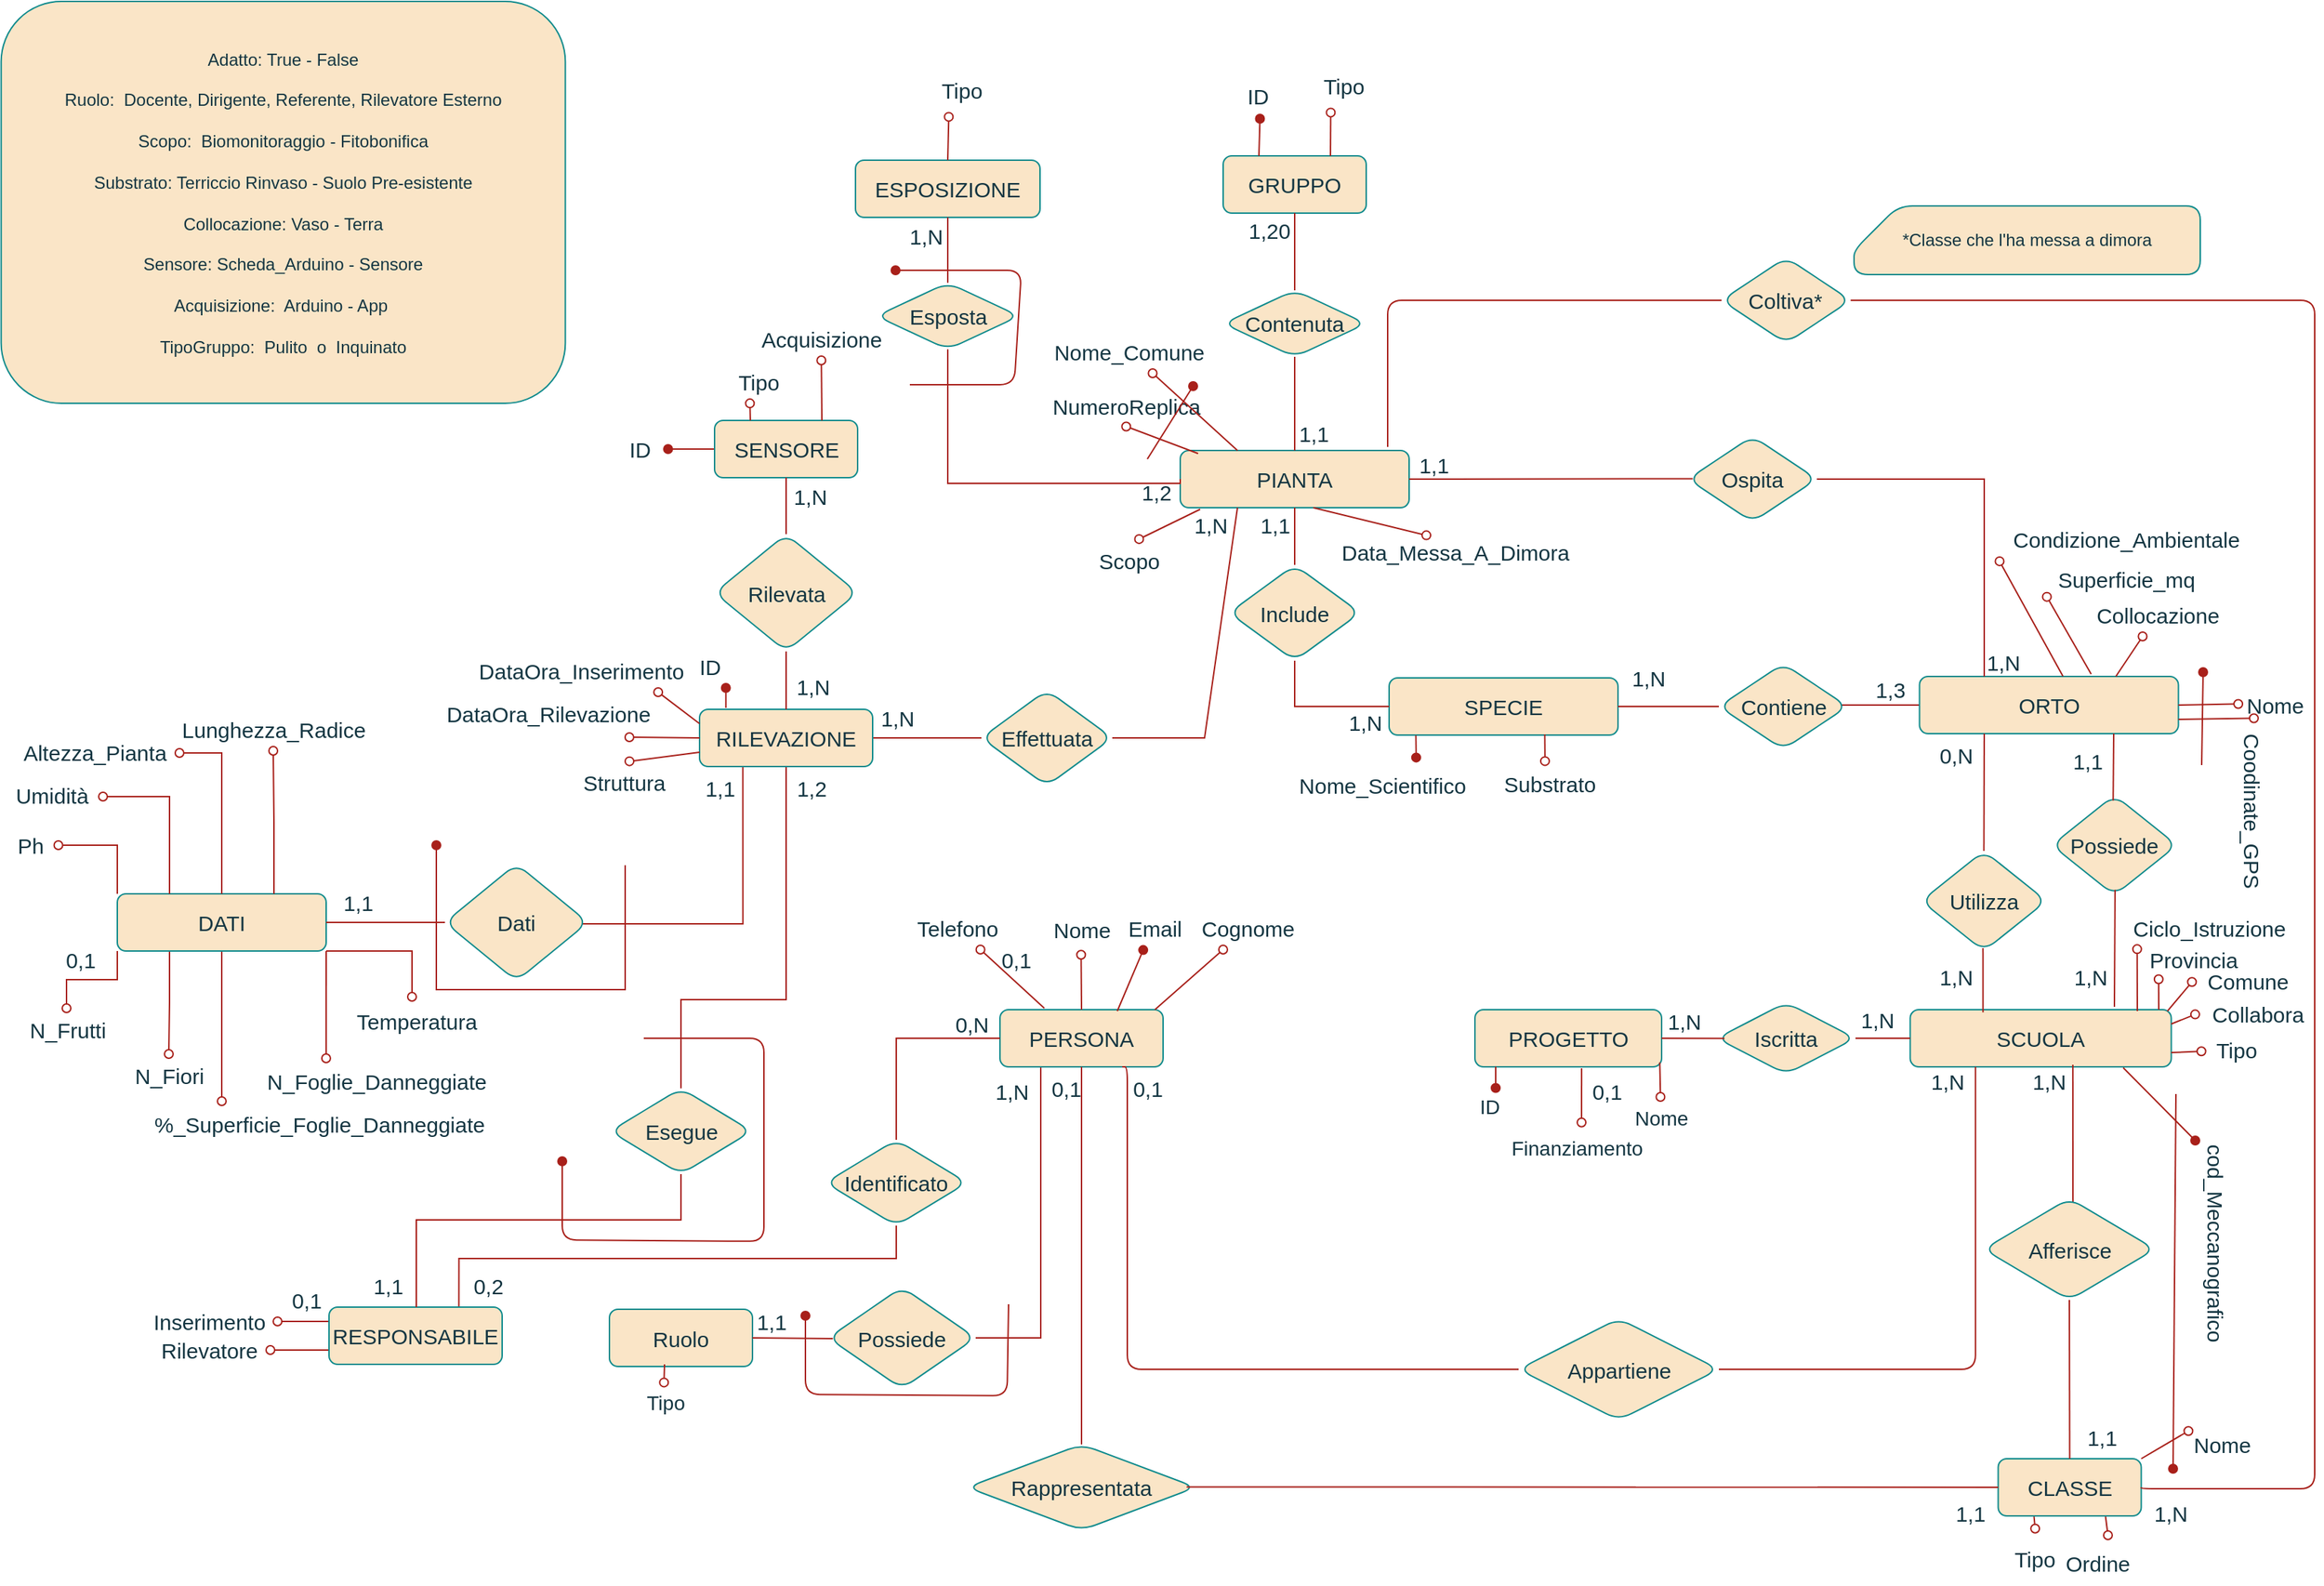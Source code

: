 <mxfile version="21.2.8" type="device">
  <diagram name="Pagina-1" id="All7uzV2OwWNBoKM_PWa">
    <mxGraphModel dx="2664" dy="2217" grid="0" gridSize="10" guides="1" tooltips="1" connect="1" arrows="1" fold="1" page="1" pageScale="1" pageWidth="1654" pageHeight="1169" background="#ffffff" math="0" shadow="0">
      <root>
        <mxCell id="0" />
        <mxCell id="1" parent="0" />
        <mxCell id="IGpdcPXpx3QODBAOmaDT-8" value="SCUOLA" style="rounded=1;whiteSpace=wrap;html=1;shadow=0;glass=0;points=[[0,0,0,0,0],[0,0.25,0,0,0],[0,0.5,0,0,0],[0,0.75,0,0,0],[0,1,0,0,0],[0.25,0,0,0,0],[0.25,1,0,0,0],[0.5,0,0,0,0],[0.5,1,0,0,0],[0.75,0,0,0,0],[0.75,1,0,0,0],[1,0,0,0,0],[1,0.25,0,0,0],[1,0.5,0,0,0],[1,0.75,0,0,0],[1,1,0,0,0]];fontSize=15;labelBackgroundColor=none;fillColor=#FAE5C7;strokeColor=#0F8B8D;fontColor=#143642;" parent="1" vertex="1">
          <mxGeometry x="1360.25" y="-438" width="182.5" height="40" as="geometry" />
        </mxCell>
        <mxCell id="EM07TJdLQ4tKNasi6T0R-9" style="edgeStyle=orthogonalEdgeStyle;rounded=0;orthogonalLoop=1;jettySize=auto;html=1;exitX=0.25;exitY=1;exitDx=0;exitDy=0;exitPerimeter=0;entryX=1;entryY=0.5;entryDx=0;entryDy=0;strokeColor=#A8201A;fontColor=default;fillColor=#FAE5C7;endArrow=none;endFill=0;labelBackgroundColor=none;" parent="1" source="IGpdcPXpx3QODBAOmaDT-12" target="nj4AOBOk8mtP1z4zq-uT-6" edge="1">
          <mxGeometry relative="1" as="geometry" />
        </mxCell>
        <mxCell id="IGpdcPXpx3QODBAOmaDT-12" value="PERSONA" style="whiteSpace=wrap;html=1;rounded=1;shadow=0;glass=0;fontSize=15;points=[[0,0,0,0,0],[0,0.25,0,0,0],[0,0.5,0,0,0],[0,0.75,0,0,0],[0,1,0,0,0],[0.25,0,0,0,0],[0.25,1,0,0,0],[0.5,0,0,0,0],[0.5,1,0,0,0],[0.75,0,0,0,0],[0.75,1,0,0,0],[1,0,0,0,0],[1,0.25,0,0,0],[1,0.5,0,0,0],[1,0.75,0,0,0],[1,1,0,0,0]];labelBackgroundColor=none;fillColor=#FAE5C7;strokeColor=#0F8B8D;fontColor=#143642;" parent="1" vertex="1">
          <mxGeometry x="724" y="-438" width="114" height="40" as="geometry" />
        </mxCell>
        <mxCell id="IGpdcPXpx3QODBAOmaDT-101" value="Possiede" style="rhombus;whiteSpace=wrap;html=1;fontFamily=Helvetica;fontSize=15;labelBackgroundColor=none;rounded=1;fillColor=#FAE5C7;strokeColor=#0F8B8D;fontColor=#143642;" parent="1" vertex="1">
          <mxGeometry x="1459.25" y="-588" width="87.5" height="70" as="geometry" />
        </mxCell>
        <mxCell id="2ZxViYWchOxOmelXp1Hh-58" style="edgeStyle=none;shape=connector;rounded=1;orthogonalLoop=1;jettySize=auto;html=1;exitX=0;exitY=0.5;exitDx=0;exitDy=0;exitPerimeter=0;entryX=1;entryY=0.5;entryDx=0;entryDy=0;labelBackgroundColor=none;fontFamily=Helvetica;fontSize=15;fontColor=default;endArrow=none;endFill=0;strokeColor=#A8201A;" parent="1" source="IGpdcPXpx3QODBAOmaDT-103" edge="1">
          <mxGeometry relative="1" as="geometry">
            <mxPoint x="1289.5" y="-651" as="targetPoint" />
          </mxGeometry>
        </mxCell>
        <mxCell id="IGpdcPXpx3QODBAOmaDT-103" value="ORTO" style="rounded=1;whiteSpace=wrap;html=1;shadow=0;glass=0;points=[[0,0,0,0,0],[0,0.25,0,0,0],[0,0.5,0,0,0],[0,0.75,0,0,0],[0,1,0,0,0],[0.25,0,0,0,0],[0.25,1,0,0,0],[0.5,0,0,0,0],[0.5,1,0,0,0],[0.75,0,0,0,0],[0.75,1,0,0,0],[1,0,0,0,0],[1,0.25,0,0,0],[1,0.5,0,0,0],[1,0.75,0,0,0],[1,1,0,0,0]];fontSize=15;labelBackgroundColor=none;fillColor=#FAE5C7;strokeColor=#0F8B8D;fontColor=#143642;" parent="1" vertex="1">
          <mxGeometry x="1366.75" y="-671" width="181" height="40" as="geometry" />
        </mxCell>
        <mxCell id="IGpdcPXpx3QODBAOmaDT-109" style="edgeStyle=none;shape=connector;rounded=1;orthogonalLoop=1;jettySize=auto;html=1;entryX=0.623;entryY=0.961;entryDx=0;entryDy=0;entryPerimeter=0;labelBackgroundColor=none;fontFamily=Helvetica;fontSize=15;fontColor=default;endArrow=none;endFill=0;exitX=0.521;exitY=0.068;exitDx=0;exitDy=0;strokeColor=#A8201A;exitPerimeter=0;" parent="1" source="2ZxViYWchOxOmelXp1Hh-26" target="IGpdcPXpx3QODBAOmaDT-8" edge="1">
          <mxGeometry relative="1" as="geometry" />
        </mxCell>
        <mxCell id="IGpdcPXpx3QODBAOmaDT-114" style="edgeStyle=none;shape=connector;rounded=1;orthogonalLoop=1;jettySize=auto;html=1;labelBackgroundColor=none;fontFamily=Helvetica;fontSize=15;fontColor=default;endArrow=oval;endFill=0;strokeColor=#A8201A;entryX=0.112;entryY=0.187;entryDx=0;entryDy=0;entryPerimeter=0;exitX=1;exitY=0;exitDx=0;exitDy=0;exitPerimeter=0;" parent="1" source="IGpdcPXpx3QODBAOmaDT-111" target="IGpdcPXpx3QODBAOmaDT-113" edge="1">
          <mxGeometry relative="1" as="geometry">
            <mxPoint x="1396" y="-78" as="sourcePoint" />
            <mxPoint x="1493" y="-50" as="targetPoint" />
            <Array as="points" />
          </mxGeometry>
        </mxCell>
        <mxCell id="IGpdcPXpx3QODBAOmaDT-118" style="edgeStyle=none;shape=connector;rounded=1;orthogonalLoop=1;jettySize=auto;html=1;labelBackgroundColor=none;fontFamily=Helvetica;fontSize=15;fontColor=default;endArrow=oval;endFill=0;strokeColor=#A8201A;exitX=0.75;exitY=1;exitDx=0;exitDy=0;exitPerimeter=0;entryX=0.614;entryY=-0.15;entryDx=0;entryDy=0;entryPerimeter=0;" parent="1" source="IGpdcPXpx3QODBAOmaDT-111" target="IGpdcPXpx3QODBAOmaDT-115" edge="1">
          <mxGeometry relative="1" as="geometry">
            <mxPoint x="1464.5" y="-134" as="sourcePoint" />
            <mxPoint x="1530" y="14" as="targetPoint" />
            <Array as="points" />
          </mxGeometry>
        </mxCell>
        <mxCell id="IGpdcPXpx3QODBAOmaDT-120" style="edgeStyle=none;shape=connector;rounded=1;orthogonalLoop=1;jettySize=auto;html=1;exitX=0.25;exitY=1;exitDx=0;exitDy=0;exitPerimeter=0;labelBackgroundColor=none;fontFamily=Helvetica;fontSize=15;fontColor=default;endArrow=oval;endFill=0;strokeColor=#A8201A;entryX=0.517;entryY=-0.204;entryDx=0;entryDy=0;entryPerimeter=0;" parent="1" source="IGpdcPXpx3QODBAOmaDT-111" target="IGpdcPXpx3QODBAOmaDT-116" edge="1">
          <mxGeometry relative="1" as="geometry">
            <mxPoint x="1486.9" y="-132.4" as="sourcePoint" />
            <mxPoint x="1456" y="-36" as="targetPoint" />
          </mxGeometry>
        </mxCell>
        <mxCell id="IGpdcPXpx3QODBAOmaDT-111" value="CLASSE" style="rounded=1;whiteSpace=wrap;html=1;shadow=0;glass=0;points=[[0,0,0,0,0],[0,0.25,0,0,0],[0,0.5,0,0,0],[0,0.75,0,0,0],[0,1,0,0,0],[0.25,0,0,0,0],[0.25,1,0,0,0],[0.5,0,0,0,0],[0.5,1,0,0,0],[0.75,0,0,0,0],[0.75,1,0,0,0],[1,0,0,0,0],[1,0.25,0,0,0],[1,0.5,0,0,0],[1,0.75,0,0,0],[1,1,0,0,0]];fontSize=15;labelBackgroundColor=none;fillColor=#FAE5C7;strokeColor=#0F8B8D;fontColor=#143642;" parent="1" vertex="1">
          <mxGeometry x="1421.75" y="-124" width="100" height="40" as="geometry" />
        </mxCell>
        <mxCell id="IGpdcPXpx3QODBAOmaDT-113" value="Nome" style="text;html=1;align=center;verticalAlign=middle;resizable=0;points=[];autosize=1;strokeColor=none;fillColor=none;fontSize=15;fontFamily=Helvetica;labelBackgroundColor=none;rounded=1;fontColor=#143642;arcSize=50;" parent="1" vertex="1">
          <mxGeometry x="1548" y="-149" width="60" height="30" as="geometry" />
        </mxCell>
        <mxCell id="IGpdcPXpx3QODBAOmaDT-115" value="Ordine" style="text;html=1;align=center;verticalAlign=middle;resizable=0;points=[];autosize=1;strokeColor=none;fillColor=none;fontSize=15;fontFamily=Helvetica;labelBackgroundColor=none;rounded=1;fontColor=#143642;arcSize=50;" parent="1" vertex="1">
          <mxGeometry x="1455.5" y="-66" width="70" height="30" as="geometry" />
        </mxCell>
        <mxCell id="IGpdcPXpx3QODBAOmaDT-116" value="Tipo" style="text;html=1;align=center;verticalAlign=middle;resizable=0;points=[];autosize=1;strokeColor=none;fillColor=none;fontSize=15;fontFamily=Helvetica;labelBackgroundColor=none;rounded=1;fontColor=#143642;" parent="1" vertex="1">
          <mxGeometry x="1421.75" y="-69" width="50" height="30" as="geometry" />
        </mxCell>
        <mxCell id="9Mot5vRxFBjQDdBxqjVs-2" value="Contiene" style="rhombus;whiteSpace=wrap;html=1;fontSize=15;labelBackgroundColor=none;rounded=1;fillColor=#FAE5C7;strokeColor=#0F8B8D;fontColor=#143642;" parent="1" vertex="1">
          <mxGeometry x="1226.5" y="-680" width="90" height="60" as="geometry" />
        </mxCell>
        <mxCell id="9Mot5vRxFBjQDdBxqjVs-57" value="Effettuata" style="rhombus;whiteSpace=wrap;html=1;fontSize=15;labelBackgroundColor=none;rounded=1;fillColor=#FAE5C7;strokeColor=#0F8B8D;fontColor=#143642;" parent="1" vertex="1">
          <mxGeometry x="711.0" y="-661.5" width="91.5" height="67" as="geometry" />
        </mxCell>
        <mxCell id="TdYUr1XkgakKkLenXr9e-14" style="edgeStyle=orthogonalEdgeStyle;rounded=0;orthogonalLoop=1;jettySize=auto;html=1;exitX=0.25;exitY=1;exitDx=0;exitDy=0;exitPerimeter=0;entryX=0.94;entryY=0.512;entryDx=0;entryDy=0;strokeColor=#A8201A;fontColor=default;fillColor=#FAE5C7;endArrow=none;endFill=0;entryPerimeter=0;labelBackgroundColor=none;" parent="1" source="9Mot5vRxFBjQDdBxqjVs-58" target="TdYUr1XkgakKkLenXr9e-12" edge="1">
          <mxGeometry relative="1" as="geometry">
            <Array as="points">
              <mxPoint x="544" y="-498" />
            </Array>
          </mxGeometry>
        </mxCell>
        <mxCell id="DWErfUBjFAyUowsWWpwN-9" style="edgeStyle=orthogonalEdgeStyle;rounded=0;orthogonalLoop=1;jettySize=auto;html=1;exitX=0.5;exitY=1;exitDx=0;exitDy=0;exitPerimeter=0;entryX=0.5;entryY=0;entryDx=0;entryDy=0;fillColor=#FAE5C7;strokeColor=#A8201A;endArrow=none;endFill=0;labelBackgroundColor=none;fontColor=default;" parent="1" source="9Mot5vRxFBjQDdBxqjVs-58" target="DWErfUBjFAyUowsWWpwN-8" edge="1">
          <mxGeometry relative="1" as="geometry">
            <Array as="points">
              <mxPoint x="574" y="-445" />
              <mxPoint x="501" y="-445" />
            </Array>
          </mxGeometry>
        </mxCell>
        <mxCell id="KmzG-ObylcXIyJbmqewU-10" style="edgeStyle=orthogonalEdgeStyle;rounded=0;orthogonalLoop=1;jettySize=auto;html=1;exitX=1;exitY=0.5;exitDx=0;exitDy=0;exitPerimeter=0;entryX=0;entryY=0.5;entryDx=0;entryDy=0;fillColor=#FAE5C7;strokeColor=#A8201A;endArrow=none;endFill=0;labelBackgroundColor=none;fontColor=default;" parent="1" source="9Mot5vRxFBjQDdBxqjVs-58" target="9Mot5vRxFBjQDdBxqjVs-57" edge="1">
          <mxGeometry relative="1" as="geometry" />
        </mxCell>
        <mxCell id="9Mot5vRxFBjQDdBxqjVs-58" value="RILEVAZIONE" style="whiteSpace=wrap;html=1;rounded=1;shadow=0;glass=0;fontSize=15;points=[[0,0,0,0,0],[0,0.25,0,0,0],[0,0.5,0,0,0],[0,0.75,0,0,0],[0,1,0,0,0],[0.25,0,0,0,0],[0.25,1,0,0,0],[0.5,0,0,0,0],[0.5,1,0,0,0],[0.75,0,0,0,0],[0.75,1,0,0,0],[1,0,0,0,0],[1,0.25,0,0,0],[1,0.5,0,0,0],[1,0.75,0,0,0],[1,1,0,0,0]];movable=1;resizable=1;rotatable=1;deletable=1;editable=1;locked=0;connectable=1;labelBackgroundColor=none;fillColor=#FAE5C7;strokeColor=#0F8B8D;fontColor=#143642;" parent="1" vertex="1">
          <mxGeometry x="514" y="-648" width="121" height="40" as="geometry" />
        </mxCell>
        <mxCell id="9Mot5vRxFBjQDdBxqjVs-64" value="&lt;font style=&quot;font-size: 12px;&quot;&gt;Adatto: True - False&lt;br&gt;&lt;br&gt;Ruolo:&amp;nbsp; Docente, Dirigente, Referente, Rilevatore Esterno&lt;br&gt;&lt;br&gt;Scopo:&amp;nbsp; Biomonitoraggio - Fitobonifica&lt;br&gt;&lt;br&gt;Substrato: Terriccio Rinvaso - Suolo Pre-esistente&lt;br&gt;&lt;br&gt;Collocazione: Vaso - Terra&lt;br&gt;&lt;br&gt;Sensore: Scheda_Arduino - Sensore&lt;br&gt;&lt;br&gt;Acquisizione:&amp;nbsp; Arduino - App&amp;nbsp;&lt;br&gt;&lt;br&gt;TipoGruppo:&amp;nbsp; Pulito&amp;nbsp; o&amp;nbsp; Inquinato&lt;/font&gt;" style="rounded=1;whiteSpace=wrap;html=1;fontFamily=Helvetica;fontSize=11;labelBackgroundColor=none;fillColor=#FAE5C7;strokeColor=#0F8B8D;fontColor=#143642;" parent="1" vertex="1">
          <mxGeometry x="25.81" y="-1143" width="394.38" height="281" as="geometry" />
        </mxCell>
        <mxCell id="9Mot5vRxFBjQDdBxqjVs-66" value="&lt;span style=&quot;font-size: 15px;&quot;&gt;Ph&lt;/span&gt;" style="text;html=1;align=center;verticalAlign=middle;resizable=0;points=[];autosize=1;strokeColor=none;fillColor=none;fontSize=15;fontFamily=Helvetica;labelBackgroundColor=none;rounded=1;fontColor=#143642;" parent="1" vertex="1">
          <mxGeometry x="25.81" y="-568" width="40" height="30" as="geometry" />
        </mxCell>
        <mxCell id="9Mot5vRxFBjQDdBxqjVs-67" value="&lt;span style=&quot;font-size: 15px;&quot;&gt;Umidità&lt;/span&gt;" style="text;html=1;align=center;verticalAlign=middle;resizable=0;points=[];autosize=1;strokeColor=none;fillColor=none;fontSize=15;fontFamily=Helvetica;labelBackgroundColor=none;rounded=1;fontColor=#143642;" parent="1" vertex="1">
          <mxGeometry x="25.81" y="-603" width="70" height="30" as="geometry" />
        </mxCell>
        <mxCell id="9Mot5vRxFBjQDdBxqjVs-78" value="Rappresentata" style="rhombus;whiteSpace=wrap;html=1;rounded=1;shadow=0;glass=0;fontSize=15;align=center;verticalAlign=middle;labelBackgroundColor=none;fillColor=#FAE5C7;strokeColor=#0F8B8D;fontColor=#143642;" parent="1" vertex="1">
          <mxGeometry x="701" y="-134" width="160" height="60" as="geometry" />
        </mxCell>
        <mxCell id="DWErfUBjFAyUowsWWpwN-4" style="edgeStyle=orthogonalEdgeStyle;rounded=0;orthogonalLoop=1;jettySize=auto;html=1;exitX=0.5;exitY=1;exitDx=0;exitDy=0;entryX=0.75;entryY=0;entryDx=0;entryDy=0;entryPerimeter=0;endArrow=none;endFill=0;fillColor=#FAE5C7;strokeColor=#A8201A;labelBackgroundColor=none;fontColor=default;" parent="1" source="9Mot5vRxFBjQDdBxqjVs-86" target="DWErfUBjFAyUowsWWpwN-1" edge="1">
          <mxGeometry relative="1" as="geometry">
            <Array as="points">
              <mxPoint x="652" y="-264" />
              <mxPoint x="346" y="-264" />
            </Array>
          </mxGeometry>
        </mxCell>
        <mxCell id="9Mot5vRxFBjQDdBxqjVs-86" value="Identificato" style="rhombus;whiteSpace=wrap;html=1;fontSize=15;labelBackgroundColor=none;rounded=1;fillColor=#FAE5C7;strokeColor=#0F8B8D;fontColor=#143642;" parent="1" vertex="1">
          <mxGeometry x="602" y="-347" width="99" height="60" as="geometry" />
        </mxCell>
        <mxCell id="TdYUr1XkgakKkLenXr9e-53" style="edgeStyle=orthogonalEdgeStyle;rounded=0;orthogonalLoop=1;jettySize=auto;html=1;exitX=0;exitY=0.5;exitDx=0;exitDy=0;exitPerimeter=0;strokeColor=#A8201A;fontColor=default;fillColor=#FAE5C7;endArrow=oval;endFill=1;labelBackgroundColor=none;" parent="1" source="9Mot5vRxFBjQDdBxqjVs-103" target="KA5vXZ2nPaFK-a-9JE_G-93" edge="1">
          <mxGeometry relative="1" as="geometry" />
        </mxCell>
        <mxCell id="9Mot5vRxFBjQDdBxqjVs-103" value="SENSORE" style="whiteSpace=wrap;html=1;rounded=1;shadow=0;glass=0;fontSize=15;points=[[0,0,0,0,0],[0,0.25,0,0,0],[0,0.5,0,0,0],[0,0.75,0,0,0],[0,1,0,0,0],[0.25,0,0,0,0],[0.25,1,0,0,0],[0.5,0,0,0,0],[0.5,1,0,0,0],[0.75,0,0,0,0],[0.75,1,0,0,0],[1,0,0,0,0],[1,0.25,0,0,0],[1,0.5,0,0,0],[1,0.75,0,0,0],[1,1,0,0,0]];movable=1;resizable=1;rotatable=1;deletable=1;editable=1;locked=0;connectable=1;labelBackgroundColor=none;fillColor=#FAE5C7;strokeColor=#0F8B8D;fontColor=#143642;" parent="1" vertex="1">
          <mxGeometry x="524.5" y="-850" width="100" height="40" as="geometry" />
        </mxCell>
        <mxCell id="9Mot5vRxFBjQDdBxqjVs-104" value="Rilevata" style="rhombus;whiteSpace=wrap;html=1;rounded=1;shadow=0;glass=0;fontSize=15;align=center;labelBackgroundColor=none;fillColor=#FAE5C7;strokeColor=#0F8B8D;fontColor=#143642;" parent="1" vertex="1">
          <mxGeometry x="524.5" y="-770.5" width="100" height="82" as="geometry" />
        </mxCell>
        <mxCell id="2ZxViYWchOxOmelXp1Hh-9" value="Utilizza" style="rhombus;whiteSpace=wrap;html=1;fontFamily=Helvetica;fontSize=15;labelBackgroundColor=none;rounded=1;fillColor=#FAE5C7;strokeColor=#0F8B8D;fontColor=#143642;" parent="1" vertex="1">
          <mxGeometry x="1368" y="-549" width="87.5" height="70" as="geometry" />
        </mxCell>
        <mxCell id="2ZxViYWchOxOmelXp1Hh-26" value="Afferisce" style="rhombus;whiteSpace=wrap;html=1;fontFamily=Helvetica;fontSize=15;align=center;verticalAlign=middle;labelBackgroundColor=none;rounded=1;fillColor=#FAE5C7;strokeColor=#0F8B8D;fontColor=#143642;" parent="1" vertex="1">
          <mxGeometry x="1411.5" y="-306" width="120" height="71" as="geometry" />
        </mxCell>
        <mxCell id="2ZxViYWchOxOmelXp1Hh-27" value="Iscritta" style="rhombus;whiteSpace=wrap;html=1;fontFamily=Helvetica;fontSize=15;align=center;verticalAlign=middle;labelBackgroundColor=none;rounded=1;fillColor=#FAE5C7;strokeColor=#0F8B8D;fontColor=#143642;" parent="1" vertex="1">
          <mxGeometry x="1225" y="-443" width="97" height="50" as="geometry" />
        </mxCell>
        <mxCell id="2ZxViYWchOxOmelXp1Hh-42" value="SPECIE" style="rounded=1;whiteSpace=wrap;html=1;shadow=0;glass=0;points=[[0,0,0,0,0],[0,0.25,0,0,0],[0,0.5,0,0,0],[0,0.75,0,0,0],[0,1,0,0,0],[0.25,0,0,0,0],[0.25,1,0,0,0],[0.5,0,0,0,0],[0.5,1,0,0,0],[0.75,0,0,0,0],[0.75,1,0,0,0],[1,0,0,0,0],[1,0.25,0,0,0],[1,0.5,0,0,0],[1,0.75,0,0,0],[1,1,0,0,0]];fontSize=15;labelBackgroundColor=none;fillColor=#FAE5C7;strokeColor=#0F8B8D;fontColor=#143642;" parent="1" vertex="1">
          <mxGeometry x="996.0" y="-670" width="160" height="40" as="geometry" />
        </mxCell>
        <mxCell id="2ZxViYWchOxOmelXp1Hh-57" style="edgeStyle=none;shape=connector;rounded=1;orthogonalLoop=1;jettySize=auto;html=1;exitX=0.5;exitY=1;exitDx=0;exitDy=0;labelBackgroundColor=none;fontFamily=Helvetica;fontSize=15;fontColor=default;endArrow=oval;endFill=0;strokeColor=#A8201A;" parent="1" source="9Mot5vRxFBjQDdBxqjVs-104" target="9Mot5vRxFBjQDdBxqjVs-104" edge="1">
          <mxGeometry relative="1" as="geometry" />
        </mxCell>
        <mxCell id="2ZxViYWchOxOmelXp1Hh-59" value="GRUPPO" style="whiteSpace=wrap;html=1;rounded=1;shadow=0;glass=0;fontSize=15;points=[[0,0,0,0,0],[0,0.25,0,0,0],[0,0.5,0,0,0],[0,0.75,0,0,0],[0,1,0,0,0],[0.25,0,0,0,0],[0.25,1,0,0,0],[0.5,0,0,0,0],[0.5,1,0,0,0],[0.75,0,0,0,0],[0.75,1,0,0,0],[1,0,0,0,0],[1,0.25,0,0,0],[1,0.5,0,0,0],[1,0.75,0,0,0],[1,1,0,0,0]];movable=1;resizable=1;rotatable=1;deletable=1;editable=1;locked=0;connectable=1;labelBackgroundColor=none;fillColor=#FAE5C7;strokeColor=#0F8B8D;fontColor=#143642;" parent="1" vertex="1">
          <mxGeometry x="880" y="-1035" width="100" height="40" as="geometry" />
        </mxCell>
        <mxCell id="2ZxViYWchOxOmelXp1Hh-60" value="Contenuta" style="rhombus;whiteSpace=wrap;html=1;fontSize=15;labelBackgroundColor=none;rounded=1;fillColor=#FAE5C7;strokeColor=#0F8B8D;fontColor=#143642;" parent="1" vertex="1">
          <mxGeometry x="880.0" y="-941" width="100" height="46.5" as="geometry" />
        </mxCell>
        <mxCell id="Dx_CMPOLSW68eJcPcujk-1" value="Appartiene" style="rhombus;whiteSpace=wrap;html=1;fontFamily=Helvetica;fontSize=15;align=center;verticalAlign=middle;labelBackgroundColor=none;rounded=1;fillColor=#FAE5C7;strokeColor=#0F8B8D;fontColor=#143642;" parent="1" vertex="1">
          <mxGeometry x="1086.5" y="-222" width="140" height="71" as="geometry" />
        </mxCell>
        <mxCell id="Dx_CMPOLSW68eJcPcujk-4" style="edgeStyle=orthogonalEdgeStyle;rounded=1;orthogonalLoop=1;jettySize=auto;html=1;exitX=0.5;exitY=1;exitDx=0;exitDy=0;labelBackgroundColor=none;strokeColor=#A8201A;fontColor=default;" parent="1" source="Dx_CMPOLSW68eJcPcujk-1" target="Dx_CMPOLSW68eJcPcujk-1" edge="1">
          <mxGeometry relative="1" as="geometry" />
        </mxCell>
        <mxCell id="Dx_CMPOLSW68eJcPcujk-12" value="PIANTA" style="rounded=1;whiteSpace=wrap;html=1;shadow=0;glass=0;points=[[0,0,0,0,0],[0,0.25,0,0,0],[0,0.5,0,0,0],[0,0.75,0,0,0],[0,1,0,0,0],[0.25,0,0,0,0],[0.25,1,0,0,0],[0.5,0,0,0,0],[0.5,1,0,0,0],[0.75,0,0,0,0],[0.75,1,0,0,0],[1,0,0,0,0],[1,0.25,0,0,0],[1,0.5,0,0,0],[1,0.75,0,0,0],[1,1,0,0,0]];fontSize=15;labelBackgroundColor=none;fillColor=#FAE5C7;strokeColor=#0F8B8D;fontColor=#143642;" parent="1" vertex="1">
          <mxGeometry x="850.0" y="-829" width="160" height="40" as="geometry" />
        </mxCell>
        <mxCell id="EM07TJdLQ4tKNasi6T0R-7" style="edgeStyle=orthogonalEdgeStyle;rounded=0;orthogonalLoop=1;jettySize=auto;html=1;exitX=0.5;exitY=0;exitDx=0;exitDy=0;entryX=0.5;entryY=1;entryDx=0;entryDy=0;entryPerimeter=0;strokeColor=#A8201A;fontColor=default;fillColor=#FAE5C7;endArrow=none;endFill=0;labelBackgroundColor=none;" parent="1" source="Dx_CMPOLSW68eJcPcujk-19" target="Dx_CMPOLSW68eJcPcujk-12" edge="1">
          <mxGeometry relative="1" as="geometry" />
        </mxCell>
        <mxCell id="EM07TJdLQ4tKNasi6T0R-8" style="edgeStyle=orthogonalEdgeStyle;rounded=0;orthogonalLoop=1;jettySize=auto;html=1;exitX=0.5;exitY=1;exitDx=0;exitDy=0;entryX=0;entryY=0.5;entryDx=0;entryDy=0;entryPerimeter=0;strokeColor=#A8201A;fontColor=default;fillColor=#FAE5C7;endArrow=none;endFill=0;labelBackgroundColor=none;" parent="1" source="Dx_CMPOLSW68eJcPcujk-19" target="2ZxViYWchOxOmelXp1Hh-42" edge="1">
          <mxGeometry relative="1" as="geometry" />
        </mxCell>
        <mxCell id="Dx_CMPOLSW68eJcPcujk-19" value="Include" style="rhombus;whiteSpace=wrap;html=1;fontSize=15;labelBackgroundColor=none;rounded=1;fillColor=#FAE5C7;strokeColor=#0F8B8D;fontColor=#143642;" parent="1" vertex="1">
          <mxGeometry x="884.25" y="-749" width="91.5" height="67" as="geometry" />
        </mxCell>
        <mxCell id="EM07TJdLQ4tKNasi6T0R-6" style="edgeStyle=orthogonalEdgeStyle;rounded=0;orthogonalLoop=1;jettySize=auto;html=1;exitX=1;exitY=0.5;exitDx=0;exitDy=0;strokeColor=#A8201A;fontColor=default;fillColor=#FAE5C7;entryX=0.25;entryY=0;entryDx=0;entryDy=0;entryPerimeter=0;endArrow=none;endFill=0;labelBackgroundColor=none;" parent="1" source="Dx_CMPOLSW68eJcPcujk-28" target="IGpdcPXpx3QODBAOmaDT-103" edge="1">
          <mxGeometry relative="1" as="geometry">
            <mxPoint x="1375.095" y="-715.571" as="targetPoint" />
            <Array as="points">
              <mxPoint x="1412" y="-809" />
            </Array>
          </mxGeometry>
        </mxCell>
        <mxCell id="Dx_CMPOLSW68eJcPcujk-28" value="Ospita" style="rhombus;whiteSpace=wrap;html=1;fontSize=15;labelBackgroundColor=none;rounded=1;fillColor=#FAE5C7;strokeColor=#0F8B8D;fontColor=#143642;" parent="1" vertex="1">
          <mxGeometry x="1205" y="-839" width="90" height="60" as="geometry" />
        </mxCell>
        <mxCell id="Dx_CMPOLSW68eJcPcujk-40" value="Coltiva*" style="rhombus;whiteSpace=wrap;html=1;fontSize=15;labelBackgroundColor=none;rounded=1;fillColor=#FAE5C7;strokeColor=#0F8B8D;fontColor=#143642;" parent="1" vertex="1">
          <mxGeometry x="1228.38" y="-964" width="90.25" height="60" as="geometry" />
        </mxCell>
        <mxCell id="77c9ratOZqriTQwKT7vz-7" value="*Classe che l&#39;ha messa a dimora" style="shape=card;whiteSpace=wrap;html=1;size=31;rounded=1;labelBackgroundColor=none;fillColor=#FAE5C7;strokeColor=#0F8B8D;fontColor=#143642;" parent="1" vertex="1">
          <mxGeometry x="1321" y="-1000" width="242" height="48" as="geometry" />
        </mxCell>
        <mxCell id="77c9ratOZqriTQwKT7vz-8" style="edgeStyle=orthogonalEdgeStyle;rounded=1;orthogonalLoop=1;jettySize=auto;html=1;exitX=0.5;exitY=1;exitDx=0;exitDy=0;exitPerimeter=0;labelBackgroundColor=none;strokeColor=#A8201A;fontColor=default;" parent="1" source="77c9ratOZqriTQwKT7vz-7" target="77c9ratOZqriTQwKT7vz-7" edge="1">
          <mxGeometry relative="1" as="geometry" />
        </mxCell>
        <mxCell id="KA5vXZ2nPaFK-a-9JE_G-16" value="" style="endArrow=none;html=1;rounded=0;entryX=0.5;entryY=1;entryDx=0;entryDy=0;exitX=0.5;exitY=0;exitDx=0;exitDy=0;exitPerimeter=0;labelBackgroundColor=none;strokeColor=#A8201A;fontColor=default;" parent="1" source="IGpdcPXpx3QODBAOmaDT-111" target="2ZxViYWchOxOmelXp1Hh-26" edge="1">
          <mxGeometry width="50" height="50" relative="1" as="geometry">
            <mxPoint x="1427" y="-148" as="sourcePoint" />
            <mxPoint x="1159" y="-417" as="targetPoint" />
          </mxGeometry>
        </mxCell>
        <mxCell id="KA5vXZ2nPaFK-a-9JE_G-18" value="" style="endArrow=none;html=1;rounded=0;entryX=0;entryY=0.5;entryDx=0;entryDy=0;entryPerimeter=0;exitX=0.5;exitY=0;exitDx=0;exitDy=0;labelBackgroundColor=none;strokeColor=#A8201A;fontColor=default;edgeStyle=orthogonalEdgeStyle;" parent="1" source="9Mot5vRxFBjQDdBxqjVs-86" target="IGpdcPXpx3QODBAOmaDT-12" edge="1">
          <mxGeometry width="50" height="50" relative="1" as="geometry">
            <mxPoint x="1456" y="-313" as="sourcePoint" />
            <mxPoint x="1506" y="-363" as="targetPoint" />
          </mxGeometry>
        </mxCell>
        <mxCell id="KA5vXZ2nPaFK-a-9JE_G-20" value="" style="endArrow=none;html=1;rounded=0;entryX=0;entryY=0.5;entryDx=0;entryDy=0;exitX=1;exitY=0.5;exitDx=0;exitDy=0;exitPerimeter=0;labelBackgroundColor=none;strokeColor=#A8201A;fontColor=default;" parent="1" source="2ZxViYWchOxOmelXp1Hh-42" target="9Mot5vRxFBjQDdBxqjVs-2" edge="1">
          <mxGeometry width="50" height="50" relative="1" as="geometry">
            <mxPoint x="1148" y="-976" as="sourcePoint" />
            <mxPoint x="1201.5" y="-650" as="targetPoint" />
          </mxGeometry>
        </mxCell>
        <mxCell id="KA5vXZ2nPaFK-a-9JE_G-21" value="" style="endArrow=none;html=1;rounded=0;entryX=0;entryY=0.5;entryDx=0;entryDy=0;entryPerimeter=0;exitX=0.959;exitY=0.495;exitDx=0;exitDy=0;labelBackgroundColor=none;strokeColor=#A8201A;fontColor=default;exitPerimeter=0;" parent="1" source="9Mot5vRxFBjQDdBxqjVs-78" target="IGpdcPXpx3QODBAOmaDT-111" edge="1">
          <mxGeometry width="50" height="50" relative="1" as="geometry">
            <mxPoint x="1173" y="-475" as="sourcePoint" />
            <mxPoint x="1223" y="-525" as="targetPoint" />
          </mxGeometry>
        </mxCell>
        <mxCell id="KA5vXZ2nPaFK-a-9JE_G-23" value="" style="endArrow=none;html=1;rounded=0;entryX=0;entryY=0.5;entryDx=0;entryDy=0;entryPerimeter=0;exitX=1;exitY=0.5;exitDx=0;exitDy=0;labelBackgroundColor=none;strokeColor=#A8201A;fontColor=default;" parent="1" source="2ZxViYWchOxOmelXp1Hh-27" target="IGpdcPXpx3QODBAOmaDT-8" edge="1">
          <mxGeometry width="50" height="50" relative="1" as="geometry">
            <mxPoint x="1296.829" y="-418.3" as="sourcePoint" />
            <mxPoint x="1467" y="-350" as="targetPoint" />
            <Array as="points" />
          </mxGeometry>
        </mxCell>
        <mxCell id="2ZxViYWchOxOmelXp1Hh-18" value="PROGETTO" style="rounded=1;whiteSpace=wrap;html=1;shadow=0;glass=0;points=[[0,0,0,0,0],[0,0.25,0,0,0],[0,0.5,0,0,0],[0,0.75,0,0,0],[0,1,0,0,0],[0.25,0,0,0,0],[0.25,1,0,0,0],[0.5,0,0,0,0],[0.5,1,0,0,0],[0.75,0,0,0,0],[0.75,1,0,0,0],[1,0,0,0,0],[1,0.25,0,0,0],[1,0.5,0,0,0],[1,0.75,0,0,0],[1,1,0,0,0]];fontSize=15;labelBackgroundColor=none;fillColor=#FAE5C7;strokeColor=#0F8B8D;fontColor=#143642;" parent="1" vertex="1">
          <mxGeometry x="1056" y="-438" width="130.5" height="40" as="geometry" />
        </mxCell>
        <mxCell id="KA5vXZ2nPaFK-a-9JE_G-30" value="" style="endArrow=none;html=1;rounded=0;entryX=0.5;entryY=1;entryDx=0;entryDy=0;entryPerimeter=0;exitX=0.5;exitY=0;exitDx=0;exitDy=0;labelBackgroundColor=none;strokeColor=#A8201A;fontColor=default;" parent="1" source="9Mot5vRxFBjQDdBxqjVs-104" target="9Mot5vRxFBjQDdBxqjVs-103" edge="1">
          <mxGeometry width="50" height="50" relative="1" as="geometry">
            <mxPoint x="1369" y="-794" as="sourcePoint" />
            <mxPoint x="1419" y="-844" as="targetPoint" />
          </mxGeometry>
        </mxCell>
        <mxCell id="KA5vXZ2nPaFK-a-9JE_G-31" value="" style="endArrow=none;html=1;rounded=0;exitX=0.5;exitY=0;exitDx=0;exitDy=0;exitPerimeter=0;entryX=0.5;entryY=1;entryDx=0;entryDy=0;labelBackgroundColor=none;strokeColor=#A8201A;fontColor=default;" parent="1" source="9Mot5vRxFBjQDdBxqjVs-58" target="9Mot5vRxFBjQDdBxqjVs-104" edge="1">
          <mxGeometry width="50" height="50" relative="1" as="geometry">
            <mxPoint x="1369" y="-794" as="sourcePoint" />
            <mxPoint x="1419" y="-844" as="targetPoint" />
          </mxGeometry>
        </mxCell>
        <mxCell id="KA5vXZ2nPaFK-a-9JE_G-33" value="" style="endArrow=none;html=1;rounded=0;entryX=0.25;entryY=1;entryDx=0;entryDy=0;entryPerimeter=0;exitX=1;exitY=0.5;exitDx=0;exitDy=0;labelBackgroundColor=none;strokeColor=#A8201A;fontColor=default;" parent="1" source="9Mot5vRxFBjQDdBxqjVs-57" target="Dx_CMPOLSW68eJcPcujk-12" edge="1">
          <mxGeometry width="50" height="50" relative="1" as="geometry">
            <mxPoint x="1369" y="-794" as="sourcePoint" />
            <mxPoint x="1419" y="-844" as="targetPoint" />
            <Array as="points">
              <mxPoint x="867" y="-628" />
            </Array>
          </mxGeometry>
        </mxCell>
        <mxCell id="KA5vXZ2nPaFK-a-9JE_G-34" value="" style="endArrow=none;html=1;rounded=0;exitX=0.5;exitY=0;exitDx=0;exitDy=0;entryX=0.5;entryY=1;entryDx=0;entryDy=0;entryPerimeter=0;strokeColor=#A8201A;labelBackgroundColor=none;fontColor=default;" parent="1" source="9Mot5vRxFBjQDdBxqjVs-78" target="IGpdcPXpx3QODBAOmaDT-12" edge="1">
          <mxGeometry width="50" height="50" relative="1" as="geometry">
            <mxPoint x="896" y="-254" as="sourcePoint" />
            <mxPoint x="946" y="-304" as="targetPoint" />
          </mxGeometry>
        </mxCell>
        <mxCell id="KA5vXZ2nPaFK-a-9JE_G-38" value="" style="endArrow=none;html=1;rounded=0;exitX=0.036;exitY=0.496;exitDx=0;exitDy=0;entryX=1;entryY=0.5;entryDx=0;entryDy=0;entryPerimeter=0;labelBackgroundColor=none;strokeColor=#A8201A;fontColor=default;exitPerimeter=0;" parent="1" source="Dx_CMPOLSW68eJcPcujk-28" target="Dx_CMPOLSW68eJcPcujk-12" edge="1">
          <mxGeometry width="50" height="50" relative="1" as="geometry">
            <mxPoint x="1051" y="-1071" as="sourcePoint" />
            <mxPoint x="1101" y="-1121" as="targetPoint" />
          </mxGeometry>
        </mxCell>
        <mxCell id="KA5vXZ2nPaFK-a-9JE_G-40" value="" style="endArrow=none;html=1;rounded=0;entryX=0.5;entryY=1;entryDx=0;entryDy=0;entryPerimeter=0;exitX=0.5;exitY=0;exitDx=0;exitDy=0;labelBackgroundColor=none;strokeColor=#A8201A;fontColor=default;" parent="1" source="2ZxViYWchOxOmelXp1Hh-60" target="2ZxViYWchOxOmelXp1Hh-59" edge="1">
          <mxGeometry width="50" height="50" relative="1" as="geometry">
            <mxPoint x="1344" y="-644" as="sourcePoint" />
            <mxPoint x="1394" y="-694" as="targetPoint" />
          </mxGeometry>
        </mxCell>
        <mxCell id="KA5vXZ2nPaFK-a-9JE_G-41" value="" style="endArrow=none;html=1;rounded=0;entryX=0.5;entryY=1;entryDx=0;entryDy=0;exitX=0.5;exitY=0;exitDx=0;exitDy=0;exitPerimeter=0;labelBackgroundColor=none;strokeColor=#A8201A;fontColor=default;" parent="1" source="Dx_CMPOLSW68eJcPcujk-12" target="2ZxViYWchOxOmelXp1Hh-60" edge="1">
          <mxGeometry width="50" height="50" relative="1" as="geometry">
            <mxPoint x="1344" y="-910" as="sourcePoint" />
            <mxPoint x="1394" y="-960" as="targetPoint" />
          </mxGeometry>
        </mxCell>
        <mxCell id="KA5vXZ2nPaFK-a-9JE_G-42" value="" style="endArrow=none;html=1;rounded=0;entryX=0.25;entryY=1;entryDx=0;entryDy=0;entryPerimeter=0;exitX=0.5;exitY=0;exitDx=0;exitDy=0;labelBackgroundColor=none;strokeColor=#A8201A;fontColor=default;" parent="1" source="2ZxViYWchOxOmelXp1Hh-9" target="IGpdcPXpx3QODBAOmaDT-103" edge="1">
          <mxGeometry width="50" height="50" relative="1" as="geometry">
            <mxPoint x="1270" y="-733" as="sourcePoint" />
            <mxPoint x="1320" y="-783" as="targetPoint" />
          </mxGeometry>
        </mxCell>
        <mxCell id="KA5vXZ2nPaFK-a-9JE_G-44" value="" style="endArrow=none;html=1;rounded=0;exitX=0.493;exitY=0.971;exitDx=0;exitDy=0;labelBackgroundColor=none;strokeColor=#A8201A;fontColor=default;entryX=0.279;entryY=0.048;entryDx=0;entryDy=0;entryPerimeter=0;exitPerimeter=0;" parent="1" source="2ZxViYWchOxOmelXp1Hh-9" target="IGpdcPXpx3QODBAOmaDT-8" edge="1">
          <mxGeometry width="50" height="50" relative="1" as="geometry">
            <mxPoint x="1270" y="-733" as="sourcePoint" />
            <mxPoint x="1412" y="-443" as="targetPoint" />
          </mxGeometry>
        </mxCell>
        <mxCell id="KA5vXZ2nPaFK-a-9JE_G-47" value="" style="endArrow=none;html=1;rounded=0;entryX=0.505;entryY=0.947;entryDx=0;entryDy=0;labelBackgroundColor=none;strokeColor=#A8201A;fontColor=default;entryPerimeter=0;" parent="1" target="IGpdcPXpx3QODBAOmaDT-101" edge="1">
          <mxGeometry width="50" height="50" relative="1" as="geometry">
            <mxPoint x="1503" y="-440" as="sourcePoint" />
            <mxPoint x="1320" y="-783" as="targetPoint" />
          </mxGeometry>
        </mxCell>
        <mxCell id="KA5vXZ2nPaFK-a-9JE_G-49" value="" style="endArrow=none;html=1;rounded=0;entryX=0.49;entryY=0.053;entryDx=0;entryDy=0;exitX=0.75;exitY=1;exitDx=0;exitDy=0;exitPerimeter=0;labelBackgroundColor=none;strokeColor=#A8201A;fontColor=default;entryPerimeter=0;" parent="1" source="IGpdcPXpx3QODBAOmaDT-103" target="IGpdcPXpx3QODBAOmaDT-101" edge="1">
          <mxGeometry width="50" height="50" relative="1" as="geometry">
            <mxPoint x="1270" y="-733" as="sourcePoint" />
            <mxPoint x="1320" y="-783" as="targetPoint" />
          </mxGeometry>
        </mxCell>
        <mxCell id="KA5vXZ2nPaFK-a-9JE_G-50" value="" style="endArrow=none;html=1;rounded=0;exitX=1;exitY=0.5;exitDx=0;exitDy=0;exitPerimeter=0;entryX=0.056;entryY=0.503;entryDx=0;entryDy=0;labelBackgroundColor=none;strokeColor=#A8201A;fontColor=default;entryPerimeter=0;" parent="1" source="2ZxViYWchOxOmelXp1Hh-18" target="2ZxViYWchOxOmelXp1Hh-27" edge="1">
          <mxGeometry width="50" height="50" relative="1" as="geometry">
            <mxPoint x="1557" y="-732" as="sourcePoint" />
            <mxPoint x="1232.835" y="-418.05" as="targetPoint" />
          </mxGeometry>
        </mxCell>
        <mxCell id="KA5vXZ2nPaFK-a-9JE_G-52" style="edgeStyle=orthogonalEdgeStyle;rounded=1;orthogonalLoop=1;jettySize=auto;html=1;entryX=0.909;entryY=-0.062;entryDx=0;entryDy=0;entryPerimeter=0;fontFamily=Helvetica;fontSize=15;fontColor=default;endArrow=none;endFill=0;labelBackgroundColor=none;exitX=0;exitY=0.5;exitDx=0;exitDy=0;strokeColor=#A8201A;" parent="1" source="Dx_CMPOLSW68eJcPcujk-40" target="Dx_CMPOLSW68eJcPcujk-12" edge="1">
          <mxGeometry relative="1" as="geometry">
            <mxPoint x="1753" y="-1824" as="sourcePoint" />
            <mxPoint x="1597" y="-1537" as="targetPoint" />
            <Array as="points">
              <mxPoint x="995" y="-934" />
              <mxPoint x="995" y="-832" />
            </Array>
          </mxGeometry>
        </mxCell>
        <mxCell id="KA5vXZ2nPaFK-a-9JE_G-53" style="edgeStyle=orthogonalEdgeStyle;rounded=1;orthogonalLoop=1;jettySize=auto;html=1;entryX=1;entryY=0.5;entryDx=0;entryDy=0;fontFamily=Helvetica;fontSize=15;fontColor=default;endArrow=none;endFill=0;labelBackgroundColor=none;strokeColor=#A8201A;exitX=1;exitY=0.5;exitDx=0;exitDy=0;exitPerimeter=0;" parent="1" source="IGpdcPXpx3QODBAOmaDT-111" target="Dx_CMPOLSW68eJcPcujk-40" edge="1">
          <mxGeometry relative="1" as="geometry">
            <mxPoint x="1920" y="-749" as="sourcePoint" />
            <mxPoint x="1838" y="-1459" as="targetPoint" />
            <Array as="points">
              <mxPoint x="1522" y="-103" />
              <mxPoint x="1643" y="-103" />
              <mxPoint x="1643" y="-934" />
            </Array>
          </mxGeometry>
        </mxCell>
        <mxCell id="KA5vXZ2nPaFK-a-9JE_G-56" style="edgeStyle=orthogonalEdgeStyle;rounded=1;orthogonalLoop=1;jettySize=auto;html=1;entryX=1;entryY=0.5;entryDx=0;entryDy=0;fontFamily=Helvetica;fontSize=15;fontColor=default;endArrow=none;endFill=0;labelBackgroundColor=none;exitX=0.25;exitY=1;exitDx=0;exitDy=0;strokeColor=#A8201A;exitPerimeter=0;" parent="1" source="IGpdcPXpx3QODBAOmaDT-8" target="Dx_CMPOLSW68eJcPcujk-1" edge="1">
          <mxGeometry relative="1" as="geometry">
            <mxPoint x="1618" y="-317" as="sourcePoint" />
            <mxPoint x="1462" y="-30" as="targetPoint" />
            <Array as="points">
              <mxPoint x="1406" y="-186" />
            </Array>
          </mxGeometry>
        </mxCell>
        <mxCell id="KA5vXZ2nPaFK-a-9JE_G-61" style="edgeStyle=orthogonalEdgeStyle;rounded=1;orthogonalLoop=1;jettySize=auto;html=1;entryX=0;entryY=0.5;entryDx=0;entryDy=0;fontFamily=Helvetica;fontSize=15;fontColor=default;endArrow=none;endFill=0;labelBackgroundColor=none;exitX=0.75;exitY=1;exitDx=0;exitDy=0;strokeColor=#A8201A;exitPerimeter=0;" parent="1" source="IGpdcPXpx3QODBAOmaDT-12" target="Dx_CMPOLSW68eJcPcujk-1" edge="1">
          <mxGeometry relative="1" as="geometry">
            <mxPoint x="1013" y="-288" as="sourcePoint" />
            <mxPoint x="857" y="-1" as="targetPoint" />
            <Array as="points">
              <mxPoint x="813" y="-187" />
            </Array>
          </mxGeometry>
        </mxCell>
        <mxCell id="KA5vXZ2nPaFK-a-9JE_G-63" value="Ciclo_Istruzione" style="text;html=1;align=center;verticalAlign=middle;resizable=0;points=[];autosize=1;strokeColor=none;fillColor=none;fontSize=15;fontFamily=Helvetica;labelBackgroundColor=none;rounded=1;fontColor=#143642;" parent="1" vertex="1">
          <mxGeometry x="1506.5" y="-510" width="125" height="30" as="geometry" />
        </mxCell>
        <mxCell id="KA5vXZ2nPaFK-a-9JE_G-64" value="cod_Meccanografico" style="text;html=1;align=center;verticalAlign=middle;resizable=0;points=[];autosize=1;strokeColor=none;fillColor=none;fontSize=15;fontFamily=Helvetica;labelBackgroundColor=none;rounded=1;fontColor=#143642;rotation=90;" parent="1" vertex="1">
          <mxGeometry x="1494" y="-290" width="160" height="30" as="geometry" />
        </mxCell>
        <mxCell id="KA5vXZ2nPaFK-a-9JE_G-65" value="Collabora" style="text;html=1;align=center;verticalAlign=middle;resizable=0;points=[];autosize=1;strokeColor=none;fillColor=none;fontSize=15;fontFamily=Helvetica;labelBackgroundColor=none;rounded=1;fontColor=#143642;" parent="1" vertex="1">
          <mxGeometry x="1558" y="-450" width="90" height="30" as="geometry" />
        </mxCell>
        <mxCell id="KA5vXZ2nPaFK-a-9JE_G-67" value="Tipo" style="text;html=1;align=center;verticalAlign=middle;resizable=0;points=[];autosize=1;strokeColor=none;fillColor=none;fontSize=15;fontFamily=Helvetica;labelBackgroundColor=none;rotation=0;rounded=1;fontColor=#143642;" parent="1" vertex="1">
          <mxGeometry x="1562.75" y="-425" width="50" height="30" as="geometry" />
        </mxCell>
        <mxCell id="KA5vXZ2nPaFK-a-9JE_G-68" value="Comune" style="text;html=1;align=center;verticalAlign=middle;resizable=0;points=[];autosize=1;strokeColor=none;fillColor=none;fontSize=15;fontFamily=Helvetica;labelBackgroundColor=none;rounded=1;fontColor=#143642;" parent="1" vertex="1">
          <mxGeometry x="1556" y="-473" width="80" height="30" as="geometry" />
        </mxCell>
        <mxCell id="KA5vXZ2nPaFK-a-9JE_G-69" value="Temperatura" style="text;html=1;align=center;verticalAlign=middle;resizable=0;points=[];autosize=1;strokeColor=none;fillColor=none;fontSize=15;fontFamily=Helvetica;labelBackgroundColor=none;rounded=1;fontColor=#143642;" parent="1" vertex="1">
          <mxGeometry x="264.5" y="-445" width="102" height="30" as="geometry" />
        </mxCell>
        <mxCell id="KA5vXZ2nPaFK-a-9JE_G-77" style="edgeStyle=none;shape=connector;rounded=1;orthogonalLoop=1;jettySize=auto;html=1;exitX=0;exitY=0.75;exitDx=0;exitDy=0;labelBackgroundColor=none;fontFamily=Helvetica;fontSize=15;fontColor=default;endArrow=oval;endFill=0;strokeColor=#A8201A;entryX=0.55;entryY=0.011;entryDx=0;entryDy=0;entryPerimeter=0;exitPerimeter=0;" parent="1" source="9Mot5vRxFBjQDdBxqjVs-58" target="KA5vXZ2nPaFK-a-9JE_G-80" edge="1">
          <mxGeometry relative="1" as="geometry">
            <mxPoint x="238" y="-234" as="targetPoint" />
            <mxPoint x="361.038" y="-475.858" as="sourcePoint" />
          </mxGeometry>
        </mxCell>
        <mxCell id="KA5vXZ2nPaFK-a-9JE_G-80" value="&lt;span style=&quot;font-size: 15px;&quot;&gt;Struttura&lt;/span&gt;" style="text;html=1;align=center;verticalAlign=middle;resizable=0;points=[];autosize=1;strokeColor=none;fillColor=none;fontSize=15;fontFamily=Helvetica;labelBackgroundColor=none;rounded=1;fontColor=#143642;" parent="1" vertex="1">
          <mxGeometry x="421" y="-612" width="80" height="30" as="geometry" />
        </mxCell>
        <mxCell id="KA5vXZ2nPaFK-a-9JE_G-83" style="edgeStyle=none;shape=connector;rounded=1;orthogonalLoop=1;jettySize=auto;html=1;entryX=0.835;entryY=1.051;entryDx=0;entryDy=0;entryPerimeter=0;labelBackgroundColor=none;fontFamily=Helvetica;fontSize=15;fontColor=default;endArrow=oval;endFill=0;strokeColor=#A8201A;exitX=0;exitY=0.5;exitDx=0;exitDy=0;exitPerimeter=0;" parent="1" source="9Mot5vRxFBjQDdBxqjVs-58" target="KA5vXZ2nPaFK-a-9JE_G-87" edge="1">
          <mxGeometry relative="1" as="geometry">
            <mxPoint x="513" y="-614" as="sourcePoint" />
            <mxPoint x="380.16" y="-606.69" as="targetPoint" />
            <Array as="points" />
          </mxGeometry>
        </mxCell>
        <mxCell id="KA5vXZ2nPaFK-a-9JE_G-84" style="edgeStyle=none;shape=connector;rounded=1;orthogonalLoop=1;jettySize=auto;html=1;labelBackgroundColor=none;fontFamily=Helvetica;fontSize=15;fontColor=default;endArrow=oval;endFill=0;entryX=0.818;entryY=1;entryDx=0;entryDy=0;entryPerimeter=0;strokeColor=#A8201A;exitX=0;exitY=0.25;exitDx=0;exitDy=0;exitPerimeter=0;" parent="1" source="9Mot5vRxFBjQDdBxqjVs-58" target="KA5vXZ2nPaFK-a-9JE_G-86" edge="1">
          <mxGeometry relative="1" as="geometry">
            <mxPoint x="480" y="-667" as="sourcePoint" />
          </mxGeometry>
        </mxCell>
        <mxCell id="KA5vXZ2nPaFK-a-9JE_G-86" value="&lt;span style=&quot;font-size: 15px;&quot;&gt;DataOra_Inserimento&lt;/span&gt;" style="text;html=1;align=center;verticalAlign=middle;resizable=0;points=[];autosize=1;strokeColor=none;fillColor=none;fontSize=15;fontFamily=Helvetica;labelBackgroundColor=none;rounded=1;fontColor=#143642;" parent="1" vertex="1">
          <mxGeometry x="346" y="-690" width="170" height="30" as="geometry" />
        </mxCell>
        <mxCell id="KA5vXZ2nPaFK-a-9JE_G-87" value="&lt;span style=&quot;font-size: 15px;&quot;&gt;DataOra_Rilevazione&lt;/span&gt;" style="text;html=1;align=center;verticalAlign=middle;resizable=0;points=[];autosize=1;strokeColor=none;fillColor=none;fontSize=15;fontFamily=Helvetica;labelBackgroundColor=none;rounded=1;fontColor=#143642;" parent="1" vertex="1">
          <mxGeometry x="323" y="-660" width="170" height="30" as="geometry" />
        </mxCell>
        <mxCell id="KA5vXZ2nPaFK-a-9JE_G-89" value="&lt;span style=&quot;font-size: 15px;&quot;&gt;ID&lt;/span&gt;" style="text;html=1;align=center;verticalAlign=middle;resizable=0;points=[];autosize=1;strokeColor=none;fillColor=none;fontSize=15;fontFamily=Helvetica;labelBackgroundColor=none;rounded=1;fontColor=#143642;arcSize=0;" parent="1" vertex="1">
          <mxGeometry x="504.5" y="-693" width="33" height="30" as="geometry" />
        </mxCell>
        <mxCell id="KA5vXZ2nPaFK-a-9JE_G-92" value="&lt;span style=&quot;font-size: 15px;&quot;&gt;Tipo&lt;/span&gt;" style="text;html=1;align=center;verticalAlign=middle;resizable=0;points=[];autosize=1;strokeColor=none;fillColor=none;fontSize=15;fontFamily=Helvetica;labelBackgroundColor=none;rounded=1;fontColor=#143642;" parent="1" vertex="1">
          <mxGeometry x="530" y="-892" width="50" height="30" as="geometry" />
        </mxCell>
        <mxCell id="KA5vXZ2nPaFK-a-9JE_G-93" value="&lt;span style=&quot;font-size: 15px;&quot;&gt;ID&lt;/span&gt;" style="text;html=1;align=center;verticalAlign=middle;resizable=0;points=[];autosize=1;strokeColor=none;fillColor=none;fontSize=15;fontFamily=Helvetica;labelBackgroundColor=none;rounded=1;fontColor=#143642;" parent="1" vertex="1">
          <mxGeometry x="452" y="-845" width="40" height="30" as="geometry" />
        </mxCell>
        <mxCell id="KA5vXZ2nPaFK-a-9JE_G-94" value="&lt;span style=&quot;font-size: 15px;&quot;&gt;Acquisizione&lt;br&gt;&lt;/span&gt;" style="text;html=1;align=center;verticalAlign=middle;resizable=0;points=[];autosize=1;strokeColor=none;fillColor=none;fontSize=15;fontFamily=Helvetica;labelBackgroundColor=none;rounded=1;fontColor=#143642;" parent="1" vertex="1">
          <mxGeometry x="544" y="-922" width="110" height="30" as="geometry" />
        </mxCell>
        <mxCell id="KA5vXZ2nPaFK-a-9JE_G-96" style="edgeStyle=none;shape=connector;rounded=1;orthogonalLoop=1;jettySize=auto;html=1;entryX=0.384;entryY=1.002;entryDx=0;entryDy=0;entryPerimeter=0;labelBackgroundColor=none;fontFamily=Helvetica;fontSize=15;fontColor=default;endArrow=oval;endFill=0;strokeColor=#A8201A;exitX=0.25;exitY=0;exitDx=0;exitDy=0;exitPerimeter=0;" parent="1" source="9Mot5vRxFBjQDdBxqjVs-103" target="KA5vXZ2nPaFK-a-9JE_G-92" edge="1">
          <mxGeometry relative="1" as="geometry">
            <mxPoint x="524.5" y="-891" as="sourcePoint" />
            <mxPoint x="418.5" y="-875" as="targetPoint" />
            <Array as="points" />
          </mxGeometry>
        </mxCell>
        <mxCell id="KA5vXZ2nPaFK-a-9JE_G-97" style="edgeStyle=none;shape=connector;rounded=1;orthogonalLoop=1;jettySize=auto;html=1;labelBackgroundColor=none;fontFamily=Helvetica;fontSize=15;fontColor=default;endArrow=oval;endFill=0;strokeColor=#A8201A;exitX=0.75;exitY=0;exitDx=0;exitDy=0;exitPerimeter=0;" parent="1" source="9Mot5vRxFBjQDdBxqjVs-103" target="KA5vXZ2nPaFK-a-9JE_G-94" edge="1">
          <mxGeometry relative="1" as="geometry">
            <mxPoint x="560" y="-840" as="sourcePoint" />
            <mxPoint x="602" y="-884" as="targetPoint" />
            <Array as="points" />
          </mxGeometry>
        </mxCell>
        <mxCell id="KA5vXZ2nPaFK-a-9JE_G-98" value="&lt;span style=&quot;font-size: 15px;&quot;&gt;ID&lt;/span&gt;" style="text;html=1;align=center;verticalAlign=middle;resizable=0;points=[];autosize=1;strokeColor=none;fillColor=none;fontSize=15;fontFamily=Helvetica;labelBackgroundColor=none;rounded=1;fontColor=#143642;" parent="1" vertex="1">
          <mxGeometry x="884.25" y="-1092" width="40" height="30" as="geometry" />
        </mxCell>
        <mxCell id="KA5vXZ2nPaFK-a-9JE_G-99" style="edgeStyle=none;shape=connector;rounded=1;orthogonalLoop=1;jettySize=auto;html=1;labelBackgroundColor=none;fontFamily=Helvetica;fontSize=15;fontColor=default;endArrow=oval;endFill=0;strokeColor=#A8201A;exitX=0.75;exitY=0;exitDx=0;exitDy=0;exitPerimeter=0;entryX=0.324;entryY=1.123;entryDx=0;entryDy=0;entryPerimeter=0;" parent="1" source="2ZxViYWchOxOmelXp1Hh-59" target="KA5vXZ2nPaFK-a-9JE_G-102" edge="1">
          <mxGeometry relative="1" as="geometry">
            <mxPoint x="954" y="-1040" as="sourcePoint" />
            <mxPoint x="955" y="-1060" as="targetPoint" />
            <Array as="points" />
          </mxGeometry>
        </mxCell>
        <mxCell id="KA5vXZ2nPaFK-a-9JE_G-102" value="&lt;span style=&quot;font-size: 15px;&quot;&gt;Tipo&lt;/span&gt;" style="text;html=1;align=center;verticalAlign=middle;resizable=0;points=[];autosize=1;strokeColor=none;fillColor=none;fontSize=15;fontFamily=Helvetica;labelBackgroundColor=none;rounded=1;fontColor=#143642;" parent="1" vertex="1">
          <mxGeometry x="939" y="-1099" width="50" height="30" as="geometry" />
        </mxCell>
        <mxCell id="KA5vXZ2nPaFK-a-9JE_G-104" value="&lt;span style=&quot;font-size: 15px;&quot;&gt;NumeroReplica&lt;/span&gt;" style="text;html=1;align=center;verticalAlign=middle;resizable=0;points=[];autosize=1;strokeColor=none;fillColor=none;fontSize=15;fontFamily=Helvetica;labelBackgroundColor=none;rounded=1;fontColor=#143642;arcSize=0;rotation=0;" parent="1" vertex="1">
          <mxGeometry x="751" y="-875" width="121" height="30" as="geometry" />
        </mxCell>
        <mxCell id="KA5vXZ2nPaFK-a-9JE_G-110" style="edgeStyle=none;shape=connector;rounded=1;orthogonalLoop=1;jettySize=auto;html=1;labelBackgroundColor=none;fontFamily=Helvetica;fontSize=15;fontColor=default;endArrow=oval;endFill=0;strokeColor=#A8201A;exitX=0.078;exitY=0.053;exitDx=0;exitDy=0;exitPerimeter=0;entryX=0.506;entryY=0.974;entryDx=0;entryDy=0;entryPerimeter=0;" parent="1" source="Dx_CMPOLSW68eJcPcujk-12" target="KA5vXZ2nPaFK-a-9JE_G-104" edge="1">
          <mxGeometry relative="1" as="geometry">
            <mxPoint x="874.351" y="-845.77" as="sourcePoint" />
            <mxPoint x="795" y="-842" as="targetPoint" />
          </mxGeometry>
        </mxCell>
        <mxCell id="KA5vXZ2nPaFK-a-9JE_G-115" style="edgeStyle=none;shape=connector;rounded=1;orthogonalLoop=1;jettySize=auto;html=1;exitX=0.25;exitY=0;exitDx=0;exitDy=0;exitPerimeter=0;labelBackgroundColor=none;fontFamily=Helvetica;fontSize=15;fontColor=default;endArrow=oval;endFill=1;strokeColor=#A8201A;entryX=0.537;entryY=1.033;entryDx=0;entryDy=0;entryPerimeter=0;" parent="1" source="2ZxViYWchOxOmelXp1Hh-59" target="KA5vXZ2nPaFK-a-9JE_G-98" edge="1">
          <mxGeometry relative="1" as="geometry">
            <mxPoint x="580" y="-1262" as="sourcePoint" />
            <mxPoint x="624" y="-1266" as="targetPoint" />
          </mxGeometry>
        </mxCell>
        <mxCell id="KA5vXZ2nPaFK-a-9JE_G-133" style="edgeStyle=none;shape=connector;rounded=1;orthogonalLoop=1;jettySize=auto;html=1;labelBackgroundColor=none;fontFamily=Helvetica;fontSize=15;fontColor=default;endArrow=oval;endFill=0;strokeColor=#A8201A;entryX=0.627;entryY=-0.002;entryDx=0;entryDy=0;entryPerimeter=0;exitX=0.087;exitY=1.028;exitDx=0;exitDy=0;exitPerimeter=0;" parent="1" source="Dx_CMPOLSW68eJcPcujk-12" target="KA5vXZ2nPaFK-a-9JE_G-135" edge="1">
          <mxGeometry relative="1" as="geometry">
            <mxPoint x="851" y="-828" as="sourcePoint" />
            <mxPoint x="859" y="-863" as="targetPoint" />
          </mxGeometry>
        </mxCell>
        <mxCell id="KA5vXZ2nPaFK-a-9JE_G-135" value="&lt;span style=&quot;font-size: 15px;&quot;&gt;Scopo&lt;br&gt;&lt;/span&gt;" style="text;html=1;align=center;verticalAlign=middle;resizable=0;points=[];autosize=1;strokeColor=none;fillColor=none;fontSize=15;fontFamily=Helvetica;labelBackgroundColor=none;rounded=1;fontColor=#143642;arcSize=0;rotation=0;" parent="1" vertex="1">
          <mxGeometry x="783" y="-767" width="61" height="30" as="geometry" />
        </mxCell>
        <mxCell id="KA5vXZ2nPaFK-a-9JE_G-137" value="Data_Messa_A_Dimora" style="text;html=1;align=center;verticalAlign=middle;resizable=0;points=[];autosize=1;strokeColor=none;fillColor=none;fontSize=15;fontFamily=Helvetica;labelBackgroundColor=none;rounded=1;fontColor=#143642;" parent="1" vertex="1">
          <mxGeometry x="953" y="-773" width="177" height="30" as="geometry" />
        </mxCell>
        <mxCell id="KA5vXZ2nPaFK-a-9JE_G-138" style="edgeStyle=none;shape=connector;rounded=1;orthogonalLoop=1;jettySize=auto;html=1;labelBackgroundColor=none;fontFamily=Helvetica;fontSize=15;fontColor=default;endArrow=oval;endFill=0;strokeColor=#A8201A;entryX=0.39;entryY=0.11;entryDx=0;entryDy=0;entryPerimeter=0;" parent="1" target="KA5vXZ2nPaFK-a-9JE_G-137" edge="1">
          <mxGeometry relative="1" as="geometry">
            <mxPoint x="943" y="-789" as="sourcePoint" />
            <mxPoint x="1202" y="-749" as="targetPoint" />
            <Array as="points" />
          </mxGeometry>
        </mxCell>
        <mxCell id="KA5vXZ2nPaFK-a-9JE_G-139" style="edgeStyle=none;shape=connector;rounded=1;orthogonalLoop=1;jettySize=auto;html=1;labelBackgroundColor=none;fontFamily=Helvetica;fontSize=15;fontColor=default;endArrow=oval;endFill=0;strokeColor=#A8201A;exitX=0.25;exitY=0;exitDx=0;exitDy=0;exitPerimeter=0;" parent="1" source="Dx_CMPOLSW68eJcPcujk-12" target="KA5vXZ2nPaFK-a-9JE_G-140" edge="1">
          <mxGeometry relative="1" as="geometry">
            <mxPoint x="1009" y="-792" as="sourcePoint" />
            <mxPoint x="1044" y="-789" as="targetPoint" />
            <Array as="points" />
          </mxGeometry>
        </mxCell>
        <mxCell id="KA5vXZ2nPaFK-a-9JE_G-140" value="Nome_Comune" style="text;html=1;align=center;verticalAlign=middle;resizable=0;points=[];autosize=1;strokeColor=none;fillColor=none;fontSize=15;fontFamily=Helvetica;labelBackgroundColor=none;rounded=1;fontColor=#143642;" parent="1" vertex="1">
          <mxGeometry x="752.75" y="-913" width="123" height="30" as="geometry" />
        </mxCell>
        <mxCell id="KA5vXZ2nPaFK-a-9JE_G-142" style="edgeStyle=none;shape=connector;rounded=1;orthogonalLoop=1;jettySize=auto;html=1;labelBackgroundColor=none;fontFamily=Helvetica;fontSize=15;fontColor=default;endArrow=oval;endFill=1;strokeColor=#A8201A;exitX=0.117;exitY=1.006;exitDx=0;exitDy=0;exitPerimeter=0;entryX=0.679;entryY=-0.143;entryDx=0;entryDy=0;entryPerimeter=0;" parent="1" source="2ZxViYWchOxOmelXp1Hh-42" target="KA5vXZ2nPaFK-a-9JE_G-143" edge="1">
          <mxGeometry relative="1" as="geometry">
            <mxPoint x="1018" y="-625" as="sourcePoint" />
            <mxPoint x="1014" y="-596" as="targetPoint" />
          </mxGeometry>
        </mxCell>
        <mxCell id="KA5vXZ2nPaFK-a-9JE_G-143" value="&lt;span style=&quot;font-size: 15px;&quot;&gt;Nome_Scientifico&lt;/span&gt;" style="text;html=1;align=center;verticalAlign=middle;resizable=0;points=[];autosize=1;strokeColor=none;fillColor=none;fontSize=15;fontFamily=Helvetica;labelBackgroundColor=none;rounded=1;fontColor=#143642;arcSize=0;rotation=0;" parent="1" vertex="1">
          <mxGeometry x="923.25" y="-610" width="135" height="30" as="geometry" />
        </mxCell>
        <mxCell id="KA5vXZ2nPaFK-a-9JE_G-144" style="edgeStyle=none;shape=connector;rounded=1;orthogonalLoop=1;jettySize=auto;html=1;labelBackgroundColor=none;fontFamily=Helvetica;fontSize=15;fontColor=default;endArrow=oval;endFill=0;strokeColor=#A8201A;entryX=0.463;entryY=-0.027;entryDx=0;entryDy=0;entryPerimeter=0;exitX=0.68;exitY=0.988;exitDx=0;exitDy=0;exitPerimeter=0;" parent="1" source="2ZxViYWchOxOmelXp1Hh-42" target="KA5vXZ2nPaFK-a-9JE_G-145" edge="1">
          <mxGeometry relative="1" as="geometry">
            <mxPoint x="1131" y="-626" as="sourcePoint" />
            <mxPoint x="1132" y="-583" as="targetPoint" />
            <Array as="points" />
          </mxGeometry>
        </mxCell>
        <mxCell id="KA5vXZ2nPaFK-a-9JE_G-145" value="&lt;span style=&quot;font-size: 15px;&quot;&gt;Substrato&lt;br&gt;&lt;/span&gt;" style="text;html=1;align=center;verticalAlign=middle;resizable=0;points=[];autosize=1;strokeColor=none;fillColor=none;fontSize=15;fontFamily=Helvetica;labelBackgroundColor=none;rounded=1;fontColor=#143642;arcSize=0;rotation=0;" parent="1" vertex="1">
          <mxGeometry x="1067" y="-611" width="82" height="30" as="geometry" />
        </mxCell>
        <mxCell id="KA5vXZ2nPaFK-a-9JE_G-151" style="edgeStyle=none;shape=connector;rounded=1;orthogonalLoop=1;jettySize=auto;html=1;labelBackgroundColor=none;fontFamily=Helvetica;fontSize=15;fontColor=default;endArrow=oval;endFill=0;entryX=0.076;entryY=0.475;entryDx=0;entryDy=0;entryPerimeter=0;strokeColor=#A8201A;exitX=1;exitY=0.5;exitDx=0;exitDy=0;exitPerimeter=0;" parent="1" source="IGpdcPXpx3QODBAOmaDT-103" target="KA5vXZ2nPaFK-a-9JE_G-161" edge="1">
          <mxGeometry relative="1" as="geometry">
            <mxPoint x="1625" y="-734" as="sourcePoint" />
            <mxPoint x="1679" y="-793" as="targetPoint" />
          </mxGeometry>
        </mxCell>
        <mxCell id="KA5vXZ2nPaFK-a-9JE_G-152" style="edgeStyle=none;shape=connector;rounded=1;orthogonalLoop=1;jettySize=auto;html=1;exitX=1;exitY=0.75;exitDx=0;exitDy=0;exitPerimeter=0;labelBackgroundColor=none;fontFamily=Helvetica;fontSize=15;fontColor=default;endArrow=oval;endFill=0;entryX=0.002;entryY=0.459;entryDx=0;entryDy=0;entryPerimeter=0;strokeColor=#A8201A;" parent="1" source="IGpdcPXpx3QODBAOmaDT-103" target="KA5vXZ2nPaFK-a-9JE_G-155" edge="1">
          <mxGeometry relative="1" as="geometry">
            <mxPoint x="1713" y="-795" as="targetPoint" />
          </mxGeometry>
        </mxCell>
        <mxCell id="KA5vXZ2nPaFK-a-9JE_G-153" style="edgeStyle=none;shape=connector;rounded=1;orthogonalLoop=1;jettySize=auto;html=1;labelBackgroundColor=none;fontFamily=Helvetica;fontSize=15;fontColor=default;endArrow=oval;endFill=0;strokeColor=#A8201A;" parent="1" target="KA5vXZ2nPaFK-a-9JE_G-154" edge="1">
          <mxGeometry relative="1" as="geometry">
            <mxPoint x="1504" y="-671" as="sourcePoint" />
            <mxPoint x="1669" y="-825" as="targetPoint" />
          </mxGeometry>
        </mxCell>
        <mxCell id="KA5vXZ2nPaFK-a-9JE_G-154" value="Collocazione" style="text;html=1;align=center;verticalAlign=middle;resizable=0;points=[];autosize=1;strokeColor=none;fillColor=none;fontSize=15;fontFamily=Helvetica;labelBackgroundColor=none;rounded=1;fontColor=#143642;" parent="1" vertex="1">
          <mxGeometry x="1477.75" y="-729" width="110" height="30" as="geometry" />
        </mxCell>
        <mxCell id="KA5vXZ2nPaFK-a-9JE_G-155" value="Coodinate_GPS" style="text;html=1;align=center;verticalAlign=middle;resizable=0;points=[];autosize=1;strokeColor=none;fillColor=none;fontSize=15;fontFamily=Helvetica;labelBackgroundColor=none;rounded=1;fontColor=#143642;rotation=90;" parent="1" vertex="1">
          <mxGeometry x="1534.25" y="-592" width="130" height="30" as="geometry" />
        </mxCell>
        <mxCell id="KA5vXZ2nPaFK-a-9JE_G-156" value="Superficie_mq" style="text;html=1;align=center;verticalAlign=middle;resizable=0;points=[];autosize=1;strokeColor=none;fillColor=none;fontSize=15;fontFamily=Helvetica;labelBackgroundColor=none;rounded=1;fontColor=#143642;" parent="1" vertex="1">
          <mxGeometry x="1450.75" y="-754" width="120" height="30" as="geometry" />
        </mxCell>
        <mxCell id="KA5vXZ2nPaFK-a-9JE_G-158" value="Condizione_Ambientale" style="text;html=1;align=center;verticalAlign=middle;resizable=0;points=[];autosize=1;strokeColor=none;fillColor=none;fontSize=15;fontFamily=Helvetica;labelBackgroundColor=none;rounded=1;fontColor=#143642;" parent="1" vertex="1">
          <mxGeometry x="1420.75" y="-782" width="180" height="30" as="geometry" />
        </mxCell>
        <mxCell id="KA5vXZ2nPaFK-a-9JE_G-159" style="edgeStyle=none;rounded=1;orthogonalLoop=1;jettySize=auto;html=1;endArrow=oval;endFill=1;labelBackgroundColor=none;fontFamily=Helvetica;fontSize=15;fontColor=default;shape=connector;strokeColor=#A8201A;" parent="1" edge="1">
          <mxGeometry relative="1" as="geometry">
            <mxPoint x="1565" y="-674" as="targetPoint" />
            <mxPoint x="1564" y="-609" as="sourcePoint" />
          </mxGeometry>
        </mxCell>
        <mxCell id="KA5vXZ2nPaFK-a-9JE_G-160" style="edgeStyle=none;shape=connector;rounded=1;orthogonalLoop=1;jettySize=auto;html=1;exitX=0.663;exitY=-0.042;exitDx=0;exitDy=0;exitPerimeter=0;labelBackgroundColor=none;fontFamily=Helvetica;fontSize=15;fontColor=default;endArrow=oval;endFill=0;entryX=0.042;entryY=0.911;entryDx=0;entryDy=0;entryPerimeter=0;strokeColor=#A8201A;" parent="1" source="IGpdcPXpx3QODBAOmaDT-103" target="KA5vXZ2nPaFK-a-9JE_G-156" edge="1">
          <mxGeometry relative="1" as="geometry">
            <mxPoint x="1615" y="-794" as="sourcePoint" />
            <mxPoint x="1669" y="-805" as="targetPoint" />
          </mxGeometry>
        </mxCell>
        <mxCell id="KA5vXZ2nPaFK-a-9JE_G-161" value="Nome" style="text;html=1;align=center;verticalAlign=middle;resizable=0;points=[];autosize=1;strokeColor=none;fillColor=none;fontSize=15;fontFamily=Helvetica;labelBackgroundColor=none;rounded=1;fontColor=#143642;" parent="1" vertex="1">
          <mxGeometry x="1585" y="-666" width="60" height="30" as="geometry" />
        </mxCell>
        <mxCell id="KA5vXZ2nPaFK-a-9JE_G-162" style="edgeStyle=none;shape=connector;rounded=1;orthogonalLoop=1;jettySize=auto;html=1;exitX=0.87;exitY=0.025;exitDx=0;exitDy=0;exitPerimeter=0;labelBackgroundColor=none;fontFamily=Helvetica;fontSize=15;fontColor=default;endArrow=oval;endFill=0;strokeColor=#A8201A;entryX=0.099;entryY=0.989;entryDx=0;entryDy=0;entryPerimeter=0;" parent="1" source="IGpdcPXpx3QODBAOmaDT-8" target="KA5vXZ2nPaFK-a-9JE_G-63" edge="1">
          <mxGeometry relative="1" as="geometry">
            <mxPoint x="1538" y="-533" as="sourcePoint" />
            <mxPoint x="1486" y="-484" as="targetPoint" />
          </mxGeometry>
        </mxCell>
        <mxCell id="KA5vXZ2nPaFK-a-9JE_G-163" style="edgeStyle=none;shape=connector;rounded=1;orthogonalLoop=1;jettySize=auto;html=1;exitX=0.985;exitY=0.027;exitDx=0;exitDy=0;exitPerimeter=0;labelBackgroundColor=none;fontFamily=Helvetica;fontSize=15;fontColor=default;endArrow=oval;endFill=0;strokeColor=#A8201A;entryX=0.015;entryY=0.521;entryDx=0;entryDy=0;entryPerimeter=0;" parent="1" source="IGpdcPXpx3QODBAOmaDT-8" target="KA5vXZ2nPaFK-a-9JE_G-68" edge="1">
          <mxGeometry relative="1" as="geometry">
            <mxPoint x="1529" y="-428" as="sourcePoint" />
            <mxPoint x="1608" y="-457" as="targetPoint" />
          </mxGeometry>
        </mxCell>
        <mxCell id="KA5vXZ2nPaFK-a-9JE_G-164" style="edgeStyle=none;shape=connector;rounded=1;orthogonalLoop=1;jettySize=auto;html=1;exitX=1;exitY=0.25;exitDx=0;exitDy=0;exitPerimeter=0;labelBackgroundColor=none;fontFamily=Helvetica;fontSize=15;fontColor=default;endArrow=oval;endFill=0;entryX=0.016;entryY=0.51;entryDx=0;entryDy=0;entryPerimeter=0;strokeColor=#A8201A;" parent="1" source="IGpdcPXpx3QODBAOmaDT-8" target="KA5vXZ2nPaFK-a-9JE_G-65" edge="1">
          <mxGeometry relative="1" as="geometry">
            <mxPoint x="1553" y="-409" as="sourcePoint" />
            <mxPoint x="1658" y="-405" as="targetPoint" />
          </mxGeometry>
        </mxCell>
        <mxCell id="KA5vXZ2nPaFK-a-9JE_G-165" style="edgeStyle=none;shape=connector;rounded=1;orthogonalLoop=1;jettySize=auto;html=1;labelBackgroundColor=none;fontFamily=Helvetica;fontSize=15;fontColor=default;endArrow=oval;endFill=0;entryX=0.021;entryY=0.538;entryDx=0;entryDy=0;entryPerimeter=0;strokeColor=#A8201A;exitX=1;exitY=0.75;exitDx=0;exitDy=0;exitPerimeter=0;" parent="1" source="IGpdcPXpx3QODBAOmaDT-8" target="KA5vXZ2nPaFK-a-9JE_G-67" edge="1">
          <mxGeometry relative="1" as="geometry">
            <mxPoint x="1534" y="-404" as="sourcePoint" />
            <mxPoint x="1599" y="-378" as="targetPoint" />
          </mxGeometry>
        </mxCell>
        <mxCell id="KA5vXZ2nPaFK-a-9JE_G-167" style="edgeStyle=none;rounded=1;orthogonalLoop=1;jettySize=auto;html=1;endArrow=oval;endFill=1;labelBackgroundColor=none;fontFamily=Helvetica;fontSize=15;fontColor=default;shape=connector;strokeColor=#A8201A;entryX=0.053;entryY=0.983;entryDx=0;entryDy=0;entryPerimeter=0;exitX=0.816;exitY=1.015;exitDx=0;exitDy=0;exitPerimeter=0;" parent="1" source="IGpdcPXpx3QODBAOmaDT-8" target="KA5vXZ2nPaFK-a-9JE_G-64" edge="1">
          <mxGeometry relative="1" as="geometry">
            <mxPoint x="1585.16" y="-335.44" as="targetPoint" />
            <mxPoint x="1527" y="-437" as="sourcePoint" />
          </mxGeometry>
        </mxCell>
        <mxCell id="KA5vXZ2nPaFK-a-9JE_G-168" style="edgeStyle=none;shape=connector;rounded=1;orthogonalLoop=1;jettySize=auto;html=1;labelBackgroundColor=none;fontFamily=Helvetica;fontSize=15;fontColor=default;endArrow=oval;endFill=0;strokeColor=#A8201A;entryX=0.199;entryY=0.958;entryDx=0;entryDy=0;entryPerimeter=0;" parent="1" target="KA5vXZ2nPaFK-a-9JE_G-169" edge="1">
          <mxGeometry relative="1" as="geometry">
            <mxPoint x="1534" y="-438" as="sourcePoint" />
            <mxPoint x="1596" y="-452" as="targetPoint" />
          </mxGeometry>
        </mxCell>
        <mxCell id="KA5vXZ2nPaFK-a-9JE_G-169" value="Provincia" style="text;html=1;align=center;verticalAlign=middle;resizable=0;points=[];autosize=1;strokeColor=none;fillColor=none;fontSize=15;fontFamily=Helvetica;labelBackgroundColor=none;rounded=1;fontColor=#143642;" parent="1" vertex="1">
          <mxGeometry x="1518" y="-488" width="80" height="30" as="geometry" />
        </mxCell>
        <mxCell id="KA5vXZ2nPaFK-a-9JE_G-172" style="edgeStyle=none;shape=connector;rounded=1;orthogonalLoop=1;jettySize=auto;html=1;exitX=0.554;exitY=-0.004;exitDx=0;exitDy=0;exitPerimeter=0;labelBackgroundColor=none;fontFamily=Helvetica;fontSize=15;fontColor=default;endArrow=oval;endFill=0;entryX=0.011;entryY=1.015;entryDx=0;entryDy=0;entryPerimeter=0;strokeColor=#A8201A;" parent="1" source="IGpdcPXpx3QODBAOmaDT-103" target="KA5vXZ2nPaFK-a-9JE_G-158" edge="1">
          <mxGeometry relative="1" as="geometry">
            <mxPoint x="1492" y="-663" as="sourcePoint" />
            <mxPoint x="1494" y="-727" as="targetPoint" />
          </mxGeometry>
        </mxCell>
        <mxCell id="KA5vXZ2nPaFK-a-9JE_G-173" style="edgeStyle=none;rounded=1;orthogonalLoop=1;jettySize=auto;html=1;endArrow=oval;endFill=1;labelBackgroundColor=none;fontFamily=Helvetica;fontSize=15;fontColor=default;shape=connector;strokeColor=#A8201A;" parent="1" edge="1">
          <mxGeometry relative="1" as="geometry">
            <mxPoint x="1544" y="-117" as="targetPoint" />
            <mxPoint x="1546" y="-379" as="sourcePoint" />
          </mxGeometry>
        </mxCell>
        <mxCell id="KA5vXZ2nPaFK-a-9JE_G-174" style="edgeStyle=none;shape=connector;rounded=1;orthogonalLoop=1;jettySize=auto;html=1;labelBackgroundColor=none;fontFamily=Helvetica;fontSize=15;fontColor=default;endArrow=oval;endFill=0;entryX=0.495;entryY=1.088;entryDx=0;entryDy=0;entryPerimeter=0;exitX=0.5;exitY=0;exitDx=0;exitDy=0;exitPerimeter=0;strokeColor=#A8201A;" parent="1" source="IGpdcPXpx3QODBAOmaDT-12" target="KA5vXZ2nPaFK-a-9JE_G-178" edge="1">
          <mxGeometry relative="1" as="geometry">
            <mxPoint x="825.5" y="-588" as="sourcePoint" />
            <mxPoint x="825.08" y="-572.03" as="targetPoint" />
          </mxGeometry>
        </mxCell>
        <mxCell id="KA5vXZ2nPaFK-a-9JE_G-175" style="edgeStyle=none;shape=connector;rounded=1;orthogonalLoop=1;jettySize=auto;html=1;exitX=0.95;exitY=0;exitDx=0;exitDy=0;exitPerimeter=0;labelBackgroundColor=none;fontFamily=Helvetica;fontSize=15;fontColor=default;endArrow=oval;endFill=0;strokeColor=#A8201A;" parent="1" source="IGpdcPXpx3QODBAOmaDT-12" target="KA5vXZ2nPaFK-a-9JE_G-179" edge="1">
          <mxGeometry relative="1" as="geometry">
            <mxPoint x="856.9" y="-587.88" as="sourcePoint" />
            <mxPoint x="857.7" y="-551.31" as="targetPoint" />
          </mxGeometry>
        </mxCell>
        <mxCell id="KA5vXZ2nPaFK-a-9JE_G-176" style="edgeStyle=none;shape=connector;rounded=1;orthogonalLoop=1;jettySize=auto;html=1;labelBackgroundColor=none;fontFamily=Helvetica;fontSize=15;fontColor=default;endArrow=oval;endFill=0;strokeColor=#A8201A;" parent="1" target="KA5vXZ2nPaFK-a-9JE_G-181" edge="1">
          <mxGeometry relative="1" as="geometry">
            <mxPoint x="755" y="-439" as="sourcePoint" />
          </mxGeometry>
        </mxCell>
        <mxCell id="KA5vXZ2nPaFK-a-9JE_G-178" value="Nome" style="text;html=1;align=center;verticalAlign=middle;resizable=0;points=[];autosize=1;strokeColor=none;fillColor=none;fontSize=15;fontFamily=Helvetica;labelBackgroundColor=none;rounded=1;fontColor=#143642;" parent="1" vertex="1">
          <mxGeometry x="751" y="-509" width="60" height="30" as="geometry" />
        </mxCell>
        <mxCell id="KA5vXZ2nPaFK-a-9JE_G-179" value="Cognome" style="text;html=1;align=center;verticalAlign=middle;resizable=0;points=[];autosize=1;strokeColor=none;fillColor=none;fontSize=15;fontFamily=Helvetica;labelBackgroundColor=none;rounded=1;fontColor=#143642;" parent="1" vertex="1">
          <mxGeometry x="852" y="-510" width="90" height="30" as="geometry" />
        </mxCell>
        <mxCell id="KA5vXZ2nPaFK-a-9JE_G-181" value="Telefono" style="text;html=1;align=center;verticalAlign=middle;resizable=0;points=[];autosize=1;strokeColor=none;fillColor=none;fontSize=15;fontFamily=Helvetica;labelBackgroundColor=none;rounded=1;fontColor=#143642;" parent="1" vertex="1">
          <mxGeometry x="654" y="-510" width="80" height="30" as="geometry" />
        </mxCell>
        <mxCell id="KA5vXZ2nPaFK-a-9JE_G-182" value="0,1" style="text;html=1;align=center;verticalAlign=middle;resizable=0;points=[];autosize=1;strokeColor=none;fillColor=none;fontSize=15;fontFamily=Helvetica;rounded=1;labelBackgroundColor=none;fontColor=#143642;" parent="1" vertex="1">
          <mxGeometry x="715" y="-488" width="40" height="30" as="geometry" />
        </mxCell>
        <mxCell id="KA5vXZ2nPaFK-a-9JE_G-186" value="Email" style="text;html=1;align=center;verticalAlign=middle;resizable=0;points=[];autosize=1;strokeColor=none;fillColor=none;fontSize=15;fontFamily=Helvetica;labelBackgroundColor=none;rounded=1;fontColor=#143642;" parent="1" vertex="1">
          <mxGeometry x="803.5" y="-510" width="56" height="30" as="geometry" />
        </mxCell>
        <mxCell id="KA5vXZ2nPaFK-a-9JE_G-187" style="edgeStyle=none;shape=connector;rounded=1;orthogonalLoop=1;jettySize=auto;html=1;labelBackgroundColor=none;fontFamily=Helvetica;fontSize=15;fontColor=default;endArrow=oval;endFill=1;strokeColor=#A8201A;entryX=0.368;entryY=1.01;entryDx=0;entryDy=0;entryPerimeter=0;" parent="1" target="KA5vXZ2nPaFK-a-9JE_G-186" edge="1">
          <mxGeometry relative="1" as="geometry">
            <mxPoint x="806" y="-437" as="sourcePoint" />
            <mxPoint x="1012" y="-620" as="targetPoint" />
          </mxGeometry>
        </mxCell>
        <mxCell id="KA5vXZ2nPaFK-a-9JE_G-188" value="0,1" style="text;html=1;align=center;verticalAlign=middle;resizable=0;points=[];autosize=1;strokeColor=none;fillColor=none;fontSize=15;fontFamily=Helvetica;rounded=1;labelBackgroundColor=none;fontColor=#143642;" parent="1" vertex="1">
          <mxGeometry x="1128" y="-396" width="40" height="30" as="geometry" />
        </mxCell>
        <mxCell id="KA5vXZ2nPaFK-a-9JE_G-194" value="ID" style="text;html=1;align=center;verticalAlign=middle;resizable=0;points=[];autosize=1;strokeColor=none;fillColor=none;fontSize=14;labelBackgroundColor=none;rounded=1;fontColor=#143642;" parent="1" vertex="1">
          <mxGeometry x="1045.5" y="-385" width="40" height="30" as="geometry" />
        </mxCell>
        <mxCell id="KA5vXZ2nPaFK-a-9JE_G-196" value="Nome" style="text;html=1;align=center;verticalAlign=middle;resizable=0;points=[];autosize=1;strokeColor=none;fillColor=none;fontSize=14;labelBackgroundColor=none;rounded=1;fontColor=#143642;" parent="1" vertex="1">
          <mxGeometry x="1156" y="-377" width="60" height="30" as="geometry" />
        </mxCell>
        <mxCell id="KA5vXZ2nPaFK-a-9JE_G-201" style="edgeStyle=none;shape=connector;rounded=1;orthogonalLoop=1;jettySize=auto;html=1;labelBackgroundColor=none;fontFamily=Helvetica;fontSize=15;fontColor=default;endArrow=oval;endFill=1;strokeColor=#A8201A;entryX=0.625;entryY=0.059;entryDx=0;entryDy=0;entryPerimeter=0;exitX=0.111;exitY=0.996;exitDx=0;exitDy=0;exitPerimeter=0;" parent="1" source="2ZxViYWchOxOmelXp1Hh-18" target="KA5vXZ2nPaFK-a-9JE_G-194" edge="1">
          <mxGeometry relative="1" as="geometry">
            <mxPoint x="795" y="-350" as="sourcePoint" />
            <mxPoint x="832" y="-393" as="targetPoint" />
          </mxGeometry>
        </mxCell>
        <mxCell id="KA5vXZ2nPaFK-a-9JE_G-202" value="0,1" style="text;html=1;align=center;verticalAlign=middle;resizable=0;points=[];autosize=1;strokeColor=none;fillColor=none;fontSize=15;fontFamily=Helvetica;rounded=1;labelBackgroundColor=none;fontColor=#143642;" parent="1" vertex="1">
          <mxGeometry x="750" y="-398" width="40" height="30" as="geometry" />
        </mxCell>
        <mxCell id="KA5vXZ2nPaFK-a-9JE_G-204" value="0,N" style="text;html=1;align=center;verticalAlign=middle;resizable=0;points=[];autosize=1;strokeColor=none;fillColor=none;fontSize=15;fontFamily=Helvetica;rounded=1;labelBackgroundColor=none;fontColor=#143642;" parent="1" vertex="1">
          <mxGeometry x="683" y="-443" width="41" height="30" as="geometry" />
        </mxCell>
        <mxCell id="KA5vXZ2nPaFK-a-9JE_G-205" value="1,N" style="text;html=1;align=center;verticalAlign=middle;resizable=0;points=[];autosize=1;strokeColor=none;fillColor=none;fontSize=15;fontFamily=Helvetica;rounded=1;labelBackgroundColor=none;fontColor=#143642;" parent="1" vertex="1">
          <mxGeometry x="1316.5" y="-446" width="41" height="30" as="geometry" />
        </mxCell>
        <mxCell id="KA5vXZ2nPaFK-a-9JE_G-206" value="1,N" style="text;html=1;align=center;verticalAlign=middle;resizable=0;points=[];autosize=1;strokeColor=none;fillColor=none;fontSize=15;fontFamily=Helvetica;rounded=1;labelBackgroundColor=none;fontColor=#143642;" parent="1" vertex="1">
          <mxGeometry x="1365" y="-403" width="41" height="30" as="geometry" />
        </mxCell>
        <mxCell id="KA5vXZ2nPaFK-a-9JE_G-207" value="1,N" style="text;html=1;align=center;verticalAlign=middle;resizable=0;points=[];autosize=1;strokeColor=none;fillColor=none;fontSize=15;fontFamily=Helvetica;rounded=1;labelBackgroundColor=none;fontColor=#143642;" parent="1" vertex="1">
          <mxGeometry x="1371" y="-476" width="41" height="30" as="geometry" />
        </mxCell>
        <mxCell id="KA5vXZ2nPaFK-a-9JE_G-208" value="1,N" style="text;html=1;align=center;verticalAlign=middle;resizable=0;points=[];autosize=1;strokeColor=none;fillColor=none;fontSize=15;fontFamily=Helvetica;rounded=1;labelBackgroundColor=none;fontColor=#143642;" parent="1" vertex="1">
          <mxGeometry x="1465.5" y="-476" width="41" height="30" as="geometry" />
        </mxCell>
        <mxCell id="KA5vXZ2nPaFK-a-9JE_G-209" value="1,N" style="text;html=1;align=center;verticalAlign=middle;resizable=0;points=[];autosize=1;strokeColor=none;fillColor=none;fontSize=15;fontFamily=Helvetica;rounded=1;labelBackgroundColor=none;fontColor=#143642;" parent="1" vertex="1">
          <mxGeometry x="1436.75" y="-403" width="41" height="30" as="geometry" />
        </mxCell>
        <mxCell id="KA5vXZ2nPaFK-a-9JE_G-210" value="0,N" style="text;html=1;align=center;verticalAlign=middle;resizable=0;points=[];autosize=1;strokeColor=none;fillColor=none;fontSize=15;fontFamily=Helvetica;rounded=1;labelBackgroundColor=none;fontColor=#143642;" parent="1" vertex="1">
          <mxGeometry x="1371" y="-631" width="41" height="30" as="geometry" />
        </mxCell>
        <mxCell id="KA5vXZ2nPaFK-a-9JE_G-211" value="1,1" style="text;html=1;align=center;verticalAlign=middle;resizable=0;points=[];autosize=1;strokeColor=none;fillColor=none;fontSize=15;fontFamily=Helvetica;rounded=1;labelBackgroundColor=none;fontColor=#143642;" parent="1" vertex="1">
          <mxGeometry x="1464.13" y="-627" width="39" height="30" as="geometry" />
        </mxCell>
        <mxCell id="KA5vXZ2nPaFK-a-9JE_G-212" value="1,3" style="text;html=1;align=center;verticalAlign=middle;resizable=0;points=[];autosize=1;strokeColor=none;fillColor=none;fontSize=15;fontFamily=Helvetica;rounded=1;labelBackgroundColor=none;fontColor=#143642;" parent="1" vertex="1">
          <mxGeometry x="1326" y="-677" width="39" height="30" as="geometry" />
        </mxCell>
        <mxCell id="KA5vXZ2nPaFK-a-9JE_G-213" value="1,N" style="text;html=1;align=center;verticalAlign=middle;resizable=0;points=[];autosize=1;strokeColor=none;fillColor=none;fontSize=15;fontFamily=Helvetica;rounded=1;labelBackgroundColor=none;fontColor=#143642;" parent="1" vertex="1">
          <mxGeometry x="1156" y="-685" width="41" height="30" as="geometry" />
        </mxCell>
        <mxCell id="KA5vXZ2nPaFK-a-9JE_G-214" value="1,N" style="text;html=1;align=center;verticalAlign=middle;resizable=0;points=[];autosize=1;strokeColor=none;fillColor=none;fontSize=15;fontFamily=Helvetica;rounded=1;labelBackgroundColor=none;fontColor=#143642;" parent="1" vertex="1">
          <mxGeometry x="958.5" y="-654" width="41" height="30" as="geometry" />
        </mxCell>
        <mxCell id="KA5vXZ2nPaFK-a-9JE_G-215" value="1,1" style="text;html=1;align=center;verticalAlign=middle;resizable=0;points=[];autosize=1;strokeColor=none;fillColor=none;fontSize=15;fontFamily=Helvetica;rounded=1;labelBackgroundColor=none;fontColor=#143642;" parent="1" vertex="1">
          <mxGeometry x="1474" y="-154" width="39" height="30" as="geometry" />
        </mxCell>
        <mxCell id="KA5vXZ2nPaFK-a-9JE_G-216" value="1,1" style="text;html=1;align=center;verticalAlign=middle;resizable=0;points=[];autosize=1;strokeColor=none;fillColor=none;fontSize=15;fontFamily=Helvetica;rounded=1;labelBackgroundColor=none;fontColor=#143642;" parent="1" vertex="1">
          <mxGeometry x="1382.75" y="-101" width="39" height="30" as="geometry" />
        </mxCell>
        <mxCell id="KA5vXZ2nPaFK-a-9JE_G-217" value="1,N" style="text;html=1;align=center;verticalAlign=middle;resizable=0;points=[];autosize=1;strokeColor=none;fillColor=none;fontSize=15;fontFamily=Helvetica;rounded=1;labelBackgroundColor=none;fontColor=#143642;" parent="1" vertex="1">
          <mxGeometry x="1521.5" y="-101" width="41" height="30" as="geometry" />
        </mxCell>
        <mxCell id="KA5vXZ2nPaFK-a-9JE_G-218" value="1,1" style="text;html=1;align=center;verticalAlign=middle;resizable=0;points=[];autosize=1;strokeColor=none;fillColor=none;fontSize=15;fontFamily=Helvetica;rounded=1;labelBackgroundColor=none;fontColor=#143642;" parent="1" vertex="1">
          <mxGeometry x="896" y="-792" width="39" height="30" as="geometry" />
        </mxCell>
        <mxCell id="KA5vXZ2nPaFK-a-9JE_G-221" value="1,20" style="text;html=1;align=center;verticalAlign=middle;resizable=0;points=[];autosize=1;strokeColor=none;fillColor=none;fontSize=15;fontFamily=Helvetica;rounded=1;labelBackgroundColor=none;fontColor=#143642;" parent="1" vertex="1">
          <mxGeometry x="888" y="-998" width="47" height="30" as="geometry" />
        </mxCell>
        <mxCell id="KA5vXZ2nPaFK-a-9JE_G-222" value="1,1" style="text;html=1;align=center;verticalAlign=middle;resizable=0;points=[];autosize=1;strokeColor=none;fillColor=none;fontSize=15;fontFamily=Helvetica;rounded=1;labelBackgroundColor=none;fontColor=#143642;" parent="1" vertex="1">
          <mxGeometry x="923.25" y="-856" width="39" height="30" as="geometry" />
        </mxCell>
        <mxCell id="KA5vXZ2nPaFK-a-9JE_G-223" value="1,1" style="text;html=1;align=center;verticalAlign=middle;resizable=0;points=[];autosize=1;strokeColor=none;fillColor=none;fontSize=15;fontFamily=Helvetica;rounded=1;labelBackgroundColor=none;fontColor=#143642;" parent="1" vertex="1">
          <mxGeometry x="1007" y="-834" width="39" height="30" as="geometry" />
        </mxCell>
        <mxCell id="KA5vXZ2nPaFK-a-9JE_G-224" value="1,N" style="text;html=1;align=center;verticalAlign=middle;resizable=0;points=[];autosize=1;strokeColor=none;fillColor=none;fontSize=15;fontFamily=Helvetica;rounded=1;labelBackgroundColor=none;fontColor=#143642;" parent="1" vertex="1">
          <mxGeometry x="1404" y="-696" width="41" height="30" as="geometry" />
        </mxCell>
        <mxCell id="KA5vXZ2nPaFK-a-9JE_G-225" value="1,N" style="text;html=1;align=center;verticalAlign=middle;resizable=0;points=[];autosize=1;strokeColor=none;fillColor=none;fontSize=15;fontFamily=Helvetica;rounded=1;labelBackgroundColor=none;fontColor=#143642;" parent="1" vertex="1">
          <mxGeometry x="850" y="-792" width="41" height="30" as="geometry" />
        </mxCell>
        <mxCell id="KA5vXZ2nPaFK-a-9JE_G-226" value="1,N" style="text;html=1;align=center;verticalAlign=middle;resizable=0;points=[];autosize=1;strokeColor=none;fillColor=none;fontSize=15;fontFamily=Helvetica;rounded=1;labelBackgroundColor=none;fontColor=#143642;" parent="1" vertex="1">
          <mxGeometry x="570" y="-812" width="41" height="30" as="geometry" />
        </mxCell>
        <mxCell id="KA5vXZ2nPaFK-a-9JE_G-229" value="1,N" style="text;html=1;align=center;verticalAlign=middle;resizable=0;points=[];autosize=1;strokeColor=none;fillColor=none;fontSize=15;fontFamily=Helvetica;rounded=1;labelBackgroundColor=none;fontColor=#143642;" parent="1" vertex="1">
          <mxGeometry x="572" y="-679" width="41" height="30" as="geometry" />
        </mxCell>
        <mxCell id="KA5vXZ2nPaFK-a-9JE_G-230" value="1,N" style="text;html=1;align=center;verticalAlign=middle;resizable=0;points=[];autosize=1;strokeColor=none;fillColor=none;fontSize=15;fontFamily=Helvetica;rounded=1;labelBackgroundColor=none;fontColor=#143642;" parent="1" vertex="1">
          <mxGeometry x="631" y="-657" width="41" height="30" as="geometry" />
        </mxCell>
        <mxCell id="KA5vXZ2nPaFK-a-9JE_G-232" value="0,1" style="text;html=1;align=center;verticalAlign=middle;resizable=0;points=[];autosize=1;strokeColor=none;fillColor=none;fontSize=15;fontFamily=Helvetica;rounded=1;labelBackgroundColor=none;fontColor=#143642;" parent="1" vertex="1">
          <mxGeometry x="807" y="-398" width="39" height="30" as="geometry" />
        </mxCell>
        <mxCell id="KA5vXZ2nPaFK-a-9JE_G-234" value="1,N" style="text;html=1;align=center;verticalAlign=middle;resizable=0;points=[];autosize=1;strokeColor=none;fillColor=none;fontSize=15;fontFamily=Helvetica;rounded=1;labelBackgroundColor=none;fontColor=#143642;" parent="1" vertex="1">
          <mxGeometry x="1181" y="-445" width="41" height="30" as="geometry" />
        </mxCell>
        <mxCell id="nj4AOBOk8mtP1z4zq-uT-2" style="edgeStyle=orthogonalEdgeStyle;rounded=0;orthogonalLoop=1;jettySize=auto;html=1;exitX=0.152;exitY=-0.025;exitDx=0;exitDy=0;exitPerimeter=0;strokeColor=#A8201A;fontColor=default;fillColor=#FAE5C7;endArrow=oval;endFill=1;labelBackgroundColor=none;" parent="1" source="9Mot5vRxFBjQDdBxqjVs-58" target="KA5vXZ2nPaFK-a-9JE_G-89" edge="1">
          <mxGeometry relative="1" as="geometry">
            <mxPoint x="535" y="-820" as="sourcePoint" />
            <mxPoint x="497" y="-766" as="targetPoint" />
            <Array as="points">
              <mxPoint x="532" y="-670" />
            </Array>
          </mxGeometry>
        </mxCell>
        <mxCell id="nj4AOBOk8mtP1z4zq-uT-6" value="Possiede" style="rhombus;whiteSpace=wrap;html=1;fontFamily=Helvetica;fontSize=15;align=center;verticalAlign=middle;labelBackgroundColor=none;rounded=1;fillColor=#FAE5C7;strokeColor=#0F8B8D;fontColor=#143642;" parent="1" vertex="1">
          <mxGeometry x="604" y="-244" width="103" height="71" as="geometry" />
        </mxCell>
        <mxCell id="nj4AOBOk8mtP1z4zq-uT-7" value="Ruolo" style="whiteSpace=wrap;html=1;rounded=1;shadow=0;glass=0;fontSize=15;points=[[0,0,0,0,0],[0,0.25,0,0,0],[0,0.5,0,0,0],[0,0.75,0,0,0],[0,1,0,0,0],[0.25,0,0,0,0],[0.25,1,0,0,0],[0.5,0,0,0,0],[0.5,1,0,0,0],[0.75,0,0,0,0],[0.75,1,0,0,0],[1,0,0,0,0],[1,0.25,0,0,0],[1,0.5,0,0,0],[1,0.75,0,0,0],[1,1,0,0,0]];labelBackgroundColor=none;fillColor=#FAE5C7;strokeColor=#0F8B8D;fontColor=#143642;" parent="1" vertex="1">
          <mxGeometry x="451.0" y="-228.5" width="100" height="40" as="geometry" />
        </mxCell>
        <mxCell id="nj4AOBOk8mtP1z4zq-uT-8" value="" style="endArrow=none;html=1;rounded=0;exitX=1;exitY=0.5;exitDx=0;exitDy=0;exitPerimeter=0;entryX=0.031;entryY=0.507;entryDx=0;entryDy=0;entryPerimeter=0;strokeColor=#A8201A;labelBackgroundColor=none;fontColor=default;" parent="1" source="nj4AOBOk8mtP1z4zq-uT-7" target="nj4AOBOk8mtP1z4zq-uT-6" edge="1">
          <mxGeometry width="50" height="50" relative="1" as="geometry">
            <mxPoint x="408" y="-75" as="sourcePoint" />
            <mxPoint x="569" y="-208" as="targetPoint" />
          </mxGeometry>
        </mxCell>
        <mxCell id="nj4AOBOk8mtP1z4zq-uT-9" value="1,N" style="text;html=1;align=center;verticalAlign=middle;resizable=0;points=[];autosize=1;strokeColor=none;fillColor=none;fontSize=15;fontFamily=Helvetica;rounded=1;labelBackgroundColor=none;fontColor=#143642;" parent="1" vertex="1">
          <mxGeometry x="711" y="-396" width="41" height="30" as="geometry" />
        </mxCell>
        <mxCell id="nj4AOBOk8mtP1z4zq-uT-10" value="1,1" style="text;html=1;align=center;verticalAlign=middle;resizable=0;points=[];autosize=1;strokeColor=none;fillColor=none;fontSize=15;fontFamily=Helvetica;rounded=1;labelBackgroundColor=none;fontColor=#143642;" parent="1" vertex="1">
          <mxGeometry x="544" y="-235" width="39" height="30" as="geometry" />
        </mxCell>
        <mxCell id="nj4AOBOk8mtP1z4zq-uT-12" style="edgeStyle=none;shape=connector;rounded=1;orthogonalLoop=1;jettySize=auto;html=1;labelBackgroundColor=none;fontFamily=Helvetica;fontSize=15;fontColor=default;endArrow=oval;endFill=0;strokeColor=#A8201A;exitX=0.385;exitY=0.962;exitDx=0;exitDy=0;exitPerimeter=0;entryX=0.492;entryY=0.024;entryDx=0;entryDy=0;entryPerimeter=0;" parent="1" source="nj4AOBOk8mtP1z4zq-uT-7" target="nj4AOBOk8mtP1z4zq-uT-14" edge="1">
          <mxGeometry relative="1" as="geometry">
            <mxPoint x="467.56" y="-178.0" as="sourcePoint" />
            <mxPoint x="468" y="-154" as="targetPoint" />
          </mxGeometry>
        </mxCell>
        <mxCell id="nj4AOBOk8mtP1z4zq-uT-14" value="Tipo" style="text;html=1;align=center;verticalAlign=middle;resizable=0;points=[];autosize=1;strokeColor=none;fillColor=none;fontSize=14;labelBackgroundColor=none;rounded=1;fontColor=#143642;" parent="1" vertex="1">
          <mxGeometry x="467" y="-178" width="45" height="29" as="geometry" />
        </mxCell>
        <mxCell id="nj4AOBOk8mtP1z4zq-uT-22" value="1,2" style="text;html=1;align=center;verticalAlign=middle;resizable=0;points=[];autosize=1;strokeColor=none;fillColor=none;fontSize=15;fontFamily=Helvetica;rounded=1;labelBackgroundColor=none;fontColor=#143642;" parent="1" vertex="1">
          <mxGeometry x="813" y="-815" width="39" height="30" as="geometry" />
        </mxCell>
        <mxCell id="wqyqU9CHVsbRBw_Xh5V7-2" style="edgeStyle=orthogonalEdgeStyle;rounded=0;orthogonalLoop=1;jettySize=auto;html=1;strokeColor=#A8201A;fontColor=default;fillColor=#FAE5C7;endArrow=oval;endFill=1;labelBackgroundColor=none;" parent="1" edge="1">
          <mxGeometry relative="1" as="geometry">
            <mxPoint x="462" y="-539" as="sourcePoint" />
            <mxPoint x="330" y="-553" as="targetPoint" />
            <Array as="points">
              <mxPoint x="462" y="-452" />
              <mxPoint x="330" y="-452" />
              <mxPoint x="330" y="-542" />
            </Array>
          </mxGeometry>
        </mxCell>
        <mxCell id="wqyqU9CHVsbRBw_Xh5V7-3" style="edgeStyle=orthogonalEdgeStyle;rounded=0;orthogonalLoop=1;jettySize=auto;html=1;exitX=1;exitY=1;exitDx=0;exitDy=0;exitPerimeter=0;entryX=0.298;entryY=-0.033;entryDx=0;entryDy=0;entryPerimeter=0;strokeColor=#A8201A;fontColor=default;fillColor=#FAE5C7;endArrow=oval;endFill=0;labelBackgroundColor=none;" parent="1" source="TdYUr1XkgakKkLenXr9e-2" target="TdYUr1XkgakKkLenXr9e-45" edge="1">
          <mxGeometry relative="1" as="geometry" />
        </mxCell>
        <mxCell id="wqyqU9CHVsbRBw_Xh5V7-4" style="edgeStyle=orthogonalEdgeStyle;rounded=0;orthogonalLoop=1;jettySize=auto;html=1;exitX=0.5;exitY=1;exitDx=0;exitDy=0;exitPerimeter=0;entryX=0.229;entryY=-0.033;entryDx=0;entryDy=0;entryPerimeter=0;strokeColor=#A8201A;fontColor=default;fillColor=#FAE5C7;endArrow=oval;endFill=0;labelBackgroundColor=none;" parent="1" source="TdYUr1XkgakKkLenXr9e-2" target="TdYUr1XkgakKkLenXr9e-46" edge="1">
          <mxGeometry relative="1" as="geometry" />
        </mxCell>
        <mxCell id="wqyqU9CHVsbRBw_Xh5V7-5" style="edgeStyle=orthogonalEdgeStyle;rounded=0;orthogonalLoop=1;jettySize=auto;html=1;exitX=0.25;exitY=1;exitDx=0;exitDy=0;exitPerimeter=0;strokeColor=#A8201A;fontColor=default;fillColor=#FAE5C7;endArrow=oval;endFill=0;labelBackgroundColor=none;" parent="1" source="TdYUr1XkgakKkLenXr9e-2" target="TdYUr1XkgakKkLenXr9e-35" edge="1">
          <mxGeometry relative="1" as="geometry" />
        </mxCell>
        <mxCell id="wqyqU9CHVsbRBw_Xh5V7-6" style="edgeStyle=orthogonalEdgeStyle;rounded=0;orthogonalLoop=1;jettySize=auto;html=1;exitX=0;exitY=1;exitDx=0;exitDy=0;exitPerimeter=0;strokeColor=#A8201A;fontColor=default;fillColor=#FAE5C7;endArrow=oval;endFill=0;labelBackgroundColor=none;" parent="1" source="TdYUr1XkgakKkLenXr9e-2" target="TdYUr1XkgakKkLenXr9e-34" edge="1">
          <mxGeometry relative="1" as="geometry" />
        </mxCell>
        <mxCell id="TdYUr1XkgakKkLenXr9e-2" value="DATI" style="whiteSpace=wrap;html=1;rounded=1;shadow=0;glass=0;fontSize=15;points=[[0,0,0,0,0],[0,0.25,0,0,0],[0,0.5,0,0,0],[0,0.75,0,0,0],[0,1,0,0,0],[0.25,0,0,0,0],[0.25,1,0,0,0],[0.5,0,0,0,0],[0.5,1,0,0,0],[0.75,0,0,0,0],[0.75,1,0,0,0],[1,0,0,0,0],[1,0.25,0,0,0],[1,0.5,0,0,0],[1,0.75,0,0,0],[1,1,0,0,0]];movable=1;resizable=1;rotatable=1;deletable=1;editable=1;locked=0;connectable=1;labelBackgroundColor=none;fillColor=#FAE5C7;strokeColor=#0F8B8D;fontColor=#143642;" parent="1" vertex="1">
          <mxGeometry x="107" y="-519" width="146" height="40" as="geometry" />
        </mxCell>
        <mxCell id="TdYUr1XkgakKkLenXr9e-28" style="edgeStyle=orthogonalEdgeStyle;rounded=0;orthogonalLoop=1;jettySize=auto;html=1;strokeColor=#A8201A;fontColor=default;fillColor=#FAE5C7;endArrow=oval;endFill=0;exitX=0.25;exitY=0;exitDx=0;exitDy=0;exitPerimeter=0;entryX=1.017;entryY=0.533;entryDx=0;entryDy=0;entryPerimeter=0;labelBackgroundColor=none;" parent="1" source="TdYUr1XkgakKkLenXr9e-2" target="9Mot5vRxFBjQDdBxqjVs-67" edge="1">
          <mxGeometry relative="1" as="geometry">
            <mxPoint x="147" y="-520" as="sourcePoint" />
            <mxPoint x="57" y="-554" as="targetPoint" />
            <Array as="points">
              <mxPoint x="144" y="-587" />
            </Array>
          </mxGeometry>
        </mxCell>
        <mxCell id="TdYUr1XkgakKkLenXr9e-29" style="edgeStyle=orthogonalEdgeStyle;rounded=0;orthogonalLoop=1;jettySize=auto;html=1;exitX=0;exitY=0;exitDx=0;exitDy=0;exitPerimeter=0;strokeColor=#A8201A;fontColor=default;fillColor=#FAE5C7;endArrow=oval;endFill=0;labelBackgroundColor=none;" parent="1" source="TdYUr1XkgakKkLenXr9e-2" target="9Mot5vRxFBjQDdBxqjVs-66" edge="1">
          <mxGeometry relative="1" as="geometry">
            <mxPoint x="150" y="-438" as="sourcePoint" />
            <Array as="points">
              <mxPoint x="107" y="-553" />
            </Array>
          </mxGeometry>
        </mxCell>
        <mxCell id="TdYUr1XkgakKkLenXr9e-10" value="Altezza_Pianta" style="text;html=1;align=center;verticalAlign=middle;resizable=0;points=[];autosize=1;strokeColor=none;fillColor=none;fontSize=15;fontFamily=Helvetica;labelBackgroundColor=none;rounded=1;fontColor=#143642;" parent="1" vertex="1">
          <mxGeometry x="32" y="-633" width="118" height="30" as="geometry" />
        </mxCell>
        <mxCell id="TdYUr1XkgakKkLenXr9e-11" value="Lunghezza_Radice" style="text;html=1;align=center;verticalAlign=middle;resizable=0;points=[];autosize=1;strokeColor=none;fillColor=none;fontSize=15;fontFamily=Helvetica;labelBackgroundColor=none;rounded=1;fontColor=#143642;" parent="1" vertex="1">
          <mxGeometry x="143" y="-649" width="146" height="30" as="geometry" />
        </mxCell>
        <mxCell id="wqyqU9CHVsbRBw_Xh5V7-1" style="edgeStyle=orthogonalEdgeStyle;rounded=0;orthogonalLoop=1;jettySize=auto;html=1;exitX=0;exitY=0.5;exitDx=0;exitDy=0;entryX=1;entryY=0.5;entryDx=0;entryDy=0;entryPerimeter=0;strokeColor=#A8201A;fontColor=default;fillColor=#FAE5C7;endArrow=none;endFill=0;labelBackgroundColor=none;" parent="1" source="TdYUr1XkgakKkLenXr9e-12" target="TdYUr1XkgakKkLenXr9e-2" edge="1">
          <mxGeometry relative="1" as="geometry" />
        </mxCell>
        <mxCell id="TdYUr1XkgakKkLenXr9e-12" value="Dati" style="rhombus;whiteSpace=wrap;html=1;rounded=1;shadow=0;glass=0;fontSize=15;align=center;labelBackgroundColor=none;fillColor=#FAE5C7;strokeColor=#0F8B8D;fontColor=#143642;" parent="1" vertex="1">
          <mxGeometry x="336" y="-540" width="100" height="82" as="geometry" />
        </mxCell>
        <mxCell id="TdYUr1XkgakKkLenXr9e-19" style="edgeStyle=orthogonalEdgeStyle;rounded=0;orthogonalLoop=1;jettySize=auto;html=1;entryX=1.004;entryY=0.517;entryDx=0;entryDy=0;entryPerimeter=0;strokeColor=#A8201A;fontColor=default;fillColor=#FAE5C7;endArrow=oval;endFill=0;labelBackgroundColor=none;" parent="1" source="TdYUr1XkgakKkLenXr9e-2" target="TdYUr1XkgakKkLenXr9e-10" edge="1">
          <mxGeometry relative="1" as="geometry">
            <mxPoint x="200" y="-594" as="sourcePoint" />
            <mxPoint x="300" y="-609" as="targetPoint" />
          </mxGeometry>
        </mxCell>
        <mxCell id="TdYUr1XkgakKkLenXr9e-20" style="edgeStyle=orthogonalEdgeStyle;rounded=0;orthogonalLoop=1;jettySize=auto;html=1;exitX=0.75;exitY=0;exitDx=0;exitDy=0;exitPerimeter=0;strokeColor=#A8201A;fontColor=default;fillColor=#FAE5C7;endArrow=oval;endFill=0;labelBackgroundColor=none;" parent="1" source="TdYUr1XkgakKkLenXr9e-2" target="TdYUr1XkgakKkLenXr9e-11" edge="1">
          <mxGeometry relative="1" as="geometry">
            <mxPoint x="200" y="-574" as="sourcePoint" />
            <mxPoint x="310" y="-599" as="targetPoint" />
          </mxGeometry>
        </mxCell>
        <mxCell id="TdYUr1XkgakKkLenXr9e-26" style="edgeStyle=orthogonalEdgeStyle;rounded=0;orthogonalLoop=1;jettySize=auto;html=1;strokeColor=#A8201A;fontColor=default;fillColor=#FAE5C7;endArrow=oval;endFill=0;exitX=1;exitY=1;exitDx=0;exitDy=0;exitPerimeter=0;entryX=0.48;entryY=-0.067;entryDx=0;entryDy=0;entryPerimeter=0;labelBackgroundColor=none;" parent="1" source="TdYUr1XkgakKkLenXr9e-2" target="KA5vXZ2nPaFK-a-9JE_G-69" edge="1">
          <mxGeometry relative="1" as="geometry">
            <mxPoint x="187" y="-468" as="sourcePoint" />
            <mxPoint x="110" y="-476" as="targetPoint" />
            <Array as="points">
              <mxPoint x="313" y="-479" />
              <mxPoint x="313" y="-447" />
            </Array>
          </mxGeometry>
        </mxCell>
        <mxCell id="TdYUr1XkgakKkLenXr9e-34" value="N_Frutti" style="text;html=1;align=center;verticalAlign=middle;resizable=0;points=[];autosize=1;strokeColor=none;fillColor=none;fontSize=15;fontFamily=Helvetica;labelBackgroundColor=none;rounded=1;fontColor=#143642;" parent="1" vertex="1">
          <mxGeometry x="36" y="-439" width="71" height="30" as="geometry" />
        </mxCell>
        <mxCell id="TdYUr1XkgakKkLenXr9e-35" value="N_Fiori" style="text;html=1;align=center;verticalAlign=middle;resizable=0;points=[];autosize=1;strokeColor=none;fillColor=none;fontSize=15;fontFamily=Helvetica;labelBackgroundColor=none;rounded=1;fontColor=#143642;" parent="1" vertex="1">
          <mxGeometry x="110" y="-407" width="66" height="30" as="geometry" />
        </mxCell>
        <mxCell id="TdYUr1XkgakKkLenXr9e-45" value="N_Foglie_Danneggiate" style="text;html=1;align=center;verticalAlign=middle;resizable=0;points=[];autosize=1;strokeColor=none;fillColor=none;fontSize=15;fontFamily=Helvetica;labelBackgroundColor=none;rounded=1;fontColor=#143642;" parent="1" vertex="1">
          <mxGeometry x="202" y="-403" width="171" height="30" as="geometry" />
        </mxCell>
        <mxCell id="TdYUr1XkgakKkLenXr9e-46" value="%_Superficie_Foglie_Danneggiate" style="text;html=1;align=center;verticalAlign=middle;resizable=0;points=[];autosize=1;strokeColor=none;fillColor=none;fontSize=15;fontFamily=Helvetica;labelBackgroundColor=none;rounded=1;fontColor=#143642;" parent="1" vertex="1">
          <mxGeometry x="123" y="-373" width="249" height="30" as="geometry" />
        </mxCell>
        <mxCell id="TdYUr1XkgakKkLenXr9e-55" value="" style="edgeStyle=none;shape=connector;rounded=1;orthogonalLoop=1;jettySize=auto;html=1;labelBackgroundColor=none;fontFamily=Helvetica;fontSize=15;fontColor=default;endArrow=oval;endFill=0;entryX=0.532;entryY=-0.107;entryDx=0;entryDy=0;entryPerimeter=0;strokeColor=#A8201A;exitX=0.579;exitY=1.025;exitDx=0;exitDy=0;exitPerimeter=0;" parent="1" target="KA5vXZ2nPaFK-a-9JE_G-193" edge="1">
          <mxGeometry relative="1" as="geometry">
            <mxPoint x="1130.56" y="-397.0" as="sourcePoint" />
            <mxPoint x="1130.52" y="-331.103" as="targetPoint" />
          </mxGeometry>
        </mxCell>
        <mxCell id="KA5vXZ2nPaFK-a-9JE_G-193" value="Finanziamento" style="text;html=1;align=center;verticalAlign=middle;resizable=0;points=[];autosize=1;strokeColor=none;fillColor=none;fontSize=14;labelBackgroundColor=none;rounded=1;fontColor=#143642;" parent="1" vertex="1">
          <mxGeometry x="1072" y="-356" width="110" height="29" as="geometry" />
        </mxCell>
        <mxCell id="TdYUr1XkgakKkLenXr9e-57" value="" style="edgeStyle=none;shape=connector;rounded=1;orthogonalLoop=1;jettySize=auto;html=1;labelBackgroundColor=none;fontFamily=Helvetica;fontSize=15;fontColor=default;endArrow=oval;endFill=0;strokeColor=#A8201A;exitX=0.99;exitY=0.921;exitDx=0;exitDy=0;exitPerimeter=0;" parent="1" source="2ZxViYWchOxOmelXp1Hh-18" target="KA5vXZ2nPaFK-a-9JE_G-196" edge="1">
          <mxGeometry relative="1" as="geometry">
            <mxPoint x="1140.56" y="-387.0" as="sourcePoint" />
            <mxPoint x="1141" y="-349" as="targetPoint" />
          </mxGeometry>
        </mxCell>
        <mxCell id="EM07TJdLQ4tKNasi6T0R-10" style="edgeStyle=none;shape=connector;rounded=1;orthogonalLoop=1;jettySize=auto;html=1;labelBackgroundColor=none;fontFamily=Helvetica;fontSize=15;fontColor=default;endArrow=oval;endFill=1;strokeColor=#A8201A;" parent="1" edge="1">
          <mxGeometry relative="1" as="geometry">
            <mxPoint x="730" y="-232" as="sourcePoint" />
            <mxPoint x="588" y="-224" as="targetPoint" />
            <Array as="points">
              <mxPoint x="729" y="-168" />
              <mxPoint x="588" y="-169" />
            </Array>
          </mxGeometry>
        </mxCell>
        <mxCell id="UmOq5KjMr4q_eLapb8iz-4" value="1,2" style="text;html=1;align=center;verticalAlign=middle;resizable=0;points=[];autosize=1;strokeColor=none;fillColor=none;fontSize=15;fontFamily=Helvetica;rounded=1;labelBackgroundColor=none;fontColor=#143642;" parent="1" vertex="1">
          <mxGeometry x="572" y="-608" width="39" height="30" as="geometry" />
        </mxCell>
        <mxCell id="UmOq5KjMr4q_eLapb8iz-7" value="1,1" style="text;html=1;align=center;verticalAlign=middle;resizable=0;points=[];autosize=1;strokeColor=none;fillColor=none;fontSize=15;fontFamily=Helvetica;rounded=1;labelBackgroundColor=none;fontColor=#143642;" parent="1" vertex="1">
          <mxGeometry x="255" y="-528" width="39" height="30" as="geometry" />
        </mxCell>
        <mxCell id="UmOq5KjMr4q_eLapb8iz-8" value="1,1" style="text;html=1;align=center;verticalAlign=middle;resizable=0;points=[];autosize=1;strokeColor=none;fillColor=none;fontSize=15;fontFamily=Helvetica;rounded=1;labelBackgroundColor=none;fontColor=#143642;" parent="1" vertex="1">
          <mxGeometry x="508" y="-608" width="39" height="30" as="geometry" />
        </mxCell>
        <mxCell id="DWErfUBjFAyUowsWWpwN-14" style="edgeStyle=orthogonalEdgeStyle;rounded=0;orthogonalLoop=1;jettySize=auto;html=1;exitX=0;exitY=0.75;exitDx=0;exitDy=0;exitPerimeter=0;fillColor=#FAE5C7;strokeColor=#A8201A;endArrow=oval;endFill=0;labelBackgroundColor=none;fontColor=default;" parent="1" source="DWErfUBjFAyUowsWWpwN-1" target="DWErfUBjFAyUowsWWpwN-13" edge="1">
          <mxGeometry relative="1" as="geometry" />
        </mxCell>
        <mxCell id="DWErfUBjFAyUowsWWpwN-15" style="edgeStyle=orthogonalEdgeStyle;rounded=0;orthogonalLoop=1;jettySize=auto;html=1;exitX=0;exitY=0.25;exitDx=0;exitDy=0;exitPerimeter=0;endArrow=oval;endFill=0;fillColor=#FAE5C7;strokeColor=#A8201A;labelBackgroundColor=none;fontColor=default;" parent="1" source="DWErfUBjFAyUowsWWpwN-1" target="DWErfUBjFAyUowsWWpwN-12" edge="1">
          <mxGeometry relative="1" as="geometry" />
        </mxCell>
        <mxCell id="DWErfUBjFAyUowsWWpwN-1" value="RESPONSABILE" style="whiteSpace=wrap;html=1;rounded=1;shadow=0;glass=0;fontSize=15;points=[[0,0,0,0,0],[0,0.25,0,0,0],[0,0.5,0,0,0],[0,0.75,0,0,0],[0,1,0,0,0],[0.25,0,0,0,0],[0.25,1,0,0,0],[0.5,0,0,0,0],[0.5,1,0,0,0],[0.75,0,0,0,0],[0.75,1,0,0,0],[1,0,0,0,0],[1,0.25,0,0,0],[1,0.5,0,0,0],[1,0.75,0,0,0],[1,1,0,0,0]];movable=1;resizable=1;rotatable=1;deletable=1;editable=1;locked=0;connectable=1;labelBackgroundColor=none;fillColor=#FAE5C7;strokeColor=#0F8B8D;fontColor=#143642;" parent="1" vertex="1">
          <mxGeometry x="255" y="-230" width="121" height="40" as="geometry" />
        </mxCell>
        <mxCell id="DWErfUBjFAyUowsWWpwN-5" value="1,1" style="text;html=1;align=center;verticalAlign=middle;resizable=0;points=[];autosize=1;strokeColor=none;fillColor=none;fontSize=15;fontFamily=Helvetica;rounded=1;labelBackgroundColor=none;fontColor=#143642;" parent="1" vertex="1">
          <mxGeometry x="276" y="-260" width="39" height="30" as="geometry" />
        </mxCell>
        <mxCell id="DWErfUBjFAyUowsWWpwN-6" value="0,2" style="text;html=1;align=center;verticalAlign=middle;resizable=0;points=[];autosize=1;strokeColor=none;fillColor=none;fontSize=15;fontFamily=Helvetica;rounded=1;labelBackgroundColor=none;fontColor=#143642;" parent="1" vertex="1">
          <mxGeometry x="346" y="-260" width="39" height="30" as="geometry" />
        </mxCell>
        <mxCell id="DWErfUBjFAyUowsWWpwN-10" style="edgeStyle=orthogonalEdgeStyle;rounded=0;orthogonalLoop=1;jettySize=auto;html=1;exitX=0.5;exitY=1;exitDx=0;exitDy=0;fillColor=#FAE5C7;strokeColor=#A8201A;endArrow=none;endFill=0;labelBackgroundColor=none;fontColor=default;" parent="1" source="DWErfUBjFAyUowsWWpwN-8" target="DWErfUBjFAyUowsWWpwN-1" edge="1">
          <mxGeometry relative="1" as="geometry">
            <Array as="points">
              <mxPoint x="501" y="-291" />
              <mxPoint x="316" y="-291" />
            </Array>
          </mxGeometry>
        </mxCell>
        <mxCell id="DWErfUBjFAyUowsWWpwN-8" value="Esegue" style="rhombus;whiteSpace=wrap;html=1;fontSize=15;labelBackgroundColor=none;rounded=1;fillColor=#FAE5C7;strokeColor=#0F8B8D;fontColor=#143642;" parent="1" vertex="1">
          <mxGeometry x="451.5" y="-383" width="99" height="60" as="geometry" />
        </mxCell>
        <mxCell id="DWErfUBjFAyUowsWWpwN-11" style="edgeStyle=none;shape=connector;rounded=1;orthogonalLoop=1;jettySize=auto;html=1;labelBackgroundColor=none;fontFamily=Helvetica;fontSize=15;fontColor=default;endArrow=oval;endFill=1;strokeColor=#A8201A;" parent="1" edge="1">
          <mxGeometry relative="1" as="geometry">
            <mxPoint x="475" y="-418" as="sourcePoint" />
            <mxPoint x="418" y="-332" as="targetPoint" />
            <Array as="points">
              <mxPoint x="559" y="-418" />
              <mxPoint x="559" y="-276" />
              <mxPoint x="418" y="-277" />
            </Array>
          </mxGeometry>
        </mxCell>
        <mxCell id="DWErfUBjFAyUowsWWpwN-12" value="Inserimento" style="text;html=1;align=center;verticalAlign=middle;resizable=0;points=[];autosize=1;strokeColor=none;fillColor=none;fontSize=15;fontFamily=Helvetica;labelBackgroundColor=none;rounded=1;fontColor=#143642;" parent="1" vertex="1">
          <mxGeometry x="123" y="-235" width="96" height="30" as="geometry" />
        </mxCell>
        <mxCell id="DWErfUBjFAyUowsWWpwN-13" value="Rilevatore" style="text;html=1;align=center;verticalAlign=middle;resizable=0;points=[];autosize=1;strokeColor=none;fillColor=none;fontSize=15;fontFamily=Helvetica;labelBackgroundColor=none;rounded=1;fontColor=#143642;" parent="1" vertex="1">
          <mxGeometry x="128" y="-215" width="86" height="30" as="geometry" />
        </mxCell>
        <mxCell id="KmzG-ObylcXIyJbmqewU-1" value="ESPOSIZIONE" style="whiteSpace=wrap;html=1;rounded=1;shadow=0;glass=0;fontSize=15;points=[[0,0,0,0,0],[0,0.25,0,0,0],[0,0.5,0,0,0],[0,0.75,0,0,0],[0,1,0,0,0],[0.25,0,0,0,0],[0.25,1,0,0,0],[0.5,0,0,0,0],[0.5,1,0,0,0],[0.75,0,0,0,0],[0.75,1,0,0,0],[1,0,0,0,0],[1,0.25,0,0,0],[1,0.5,0,0,0],[1,0.75,0,0,0],[1,1,0,0,0]];movable=1;resizable=1;rotatable=1;deletable=1;editable=1;locked=0;connectable=1;labelBackgroundColor=none;fillColor=#FAE5C7;strokeColor=#0F8B8D;fontColor=#143642;" parent="1" vertex="1">
          <mxGeometry x="623" y="-1032" width="129" height="40" as="geometry" />
        </mxCell>
        <mxCell id="KmzG-ObylcXIyJbmqewU-3" style="edgeStyle=orthogonalEdgeStyle;rounded=0;orthogonalLoop=1;jettySize=auto;html=1;exitX=0.5;exitY=1;exitDx=0;exitDy=0;entryX=0;entryY=0.5;entryDx=0;entryDy=0;entryPerimeter=0;fillColor=#FAE5C7;strokeColor=#A8201A;endArrow=none;endFill=0;labelBackgroundColor=none;fontColor=default;" parent="1" source="KmzG-ObylcXIyJbmqewU-2" target="Dx_CMPOLSW68eJcPcujk-12" edge="1">
          <mxGeometry relative="1" as="geometry">
            <Array as="points">
              <mxPoint x="688" y="-806" />
              <mxPoint x="850" y="-806" />
            </Array>
          </mxGeometry>
        </mxCell>
        <mxCell id="KmzG-ObylcXIyJbmqewU-4" style="edgeStyle=orthogonalEdgeStyle;rounded=0;orthogonalLoop=1;jettySize=auto;html=1;exitX=0.5;exitY=0;exitDx=0;exitDy=0;fillColor=#FAE5C7;strokeColor=#A8201A;endArrow=none;endFill=0;labelBackgroundColor=none;fontColor=default;" parent="1" source="KmzG-ObylcXIyJbmqewU-2" target="KmzG-ObylcXIyJbmqewU-1" edge="1">
          <mxGeometry relative="1" as="geometry" />
        </mxCell>
        <mxCell id="KmzG-ObylcXIyJbmqewU-2" value="Esposta" style="rhombus;whiteSpace=wrap;html=1;fontSize=15;labelBackgroundColor=none;rounded=1;fillColor=#FAE5C7;strokeColor=#0F8B8D;fontColor=#143642;" parent="1" vertex="1">
          <mxGeometry x="637.5" y="-946.25" width="100" height="46.5" as="geometry" />
        </mxCell>
        <mxCell id="KmzG-ObylcXIyJbmqewU-5" value="1,N" style="text;html=1;align=center;verticalAlign=middle;resizable=0;points=[];autosize=1;strokeColor=none;fillColor=none;fontSize=15;fontFamily=Helvetica;rounded=1;labelBackgroundColor=none;fontColor=#143642;" parent="1" vertex="1">
          <mxGeometry x="651" y="-994" width="41" height="30" as="geometry" />
        </mxCell>
        <mxCell id="KmzG-ObylcXIyJbmqewU-6" style="edgeStyle=none;shape=connector;rounded=1;orthogonalLoop=1;jettySize=auto;html=1;labelBackgroundColor=none;fontFamily=Helvetica;fontSize=15;fontColor=default;endArrow=oval;endFill=0;strokeColor=#A8201A;entryX=0.324;entryY=1.123;entryDx=0;entryDy=0;entryPerimeter=0;exitX=0.5;exitY=0;exitDx=0;exitDy=0;exitPerimeter=0;" parent="1" source="KmzG-ObylcXIyJbmqewU-1" target="KmzG-ObylcXIyJbmqewU-7" edge="1">
          <mxGeometry relative="1" as="geometry">
            <mxPoint x="779.025" y="-1066" as="sourcePoint" />
            <mxPoint x="793" y="-1112" as="targetPoint" />
            <Array as="points" />
          </mxGeometry>
        </mxCell>
        <mxCell id="KmzG-ObylcXIyJbmqewU-7" value="&lt;span style=&quot;font-size: 15px;&quot;&gt;Tipo&lt;/span&gt;" style="text;html=1;align=center;verticalAlign=middle;resizable=0;points=[];autosize=1;strokeColor=none;fillColor=none;fontSize=15;fontFamily=Helvetica;labelBackgroundColor=none;rounded=1;fontColor=#143642;" parent="1" vertex="1">
          <mxGeometry x="672" y="-1096" width="50" height="30" as="geometry" />
        </mxCell>
        <mxCell id="KmzG-ObylcXIyJbmqewU-13" style="edgeStyle=none;shape=connector;rounded=1;orthogonalLoop=1;jettySize=auto;html=1;labelBackgroundColor=none;fontFamily=Helvetica;fontSize=15;fontColor=default;endArrow=oval;endFill=1;strokeColor=#A8201A;exitX=0.527;exitY=-0.1;exitDx=0;exitDy=0;exitPerimeter=0;" parent="1" edge="1">
          <mxGeometry relative="1" as="geometry">
            <mxPoint x="827" y="-823" as="sourcePoint" />
            <mxPoint x="859" y="-874" as="targetPoint" />
          </mxGeometry>
        </mxCell>
        <mxCell id="KmzG-ObylcXIyJbmqewU-14" style="edgeStyle=none;shape=connector;rounded=1;orthogonalLoop=1;jettySize=auto;html=1;labelBackgroundColor=none;fontFamily=Helvetica;fontSize=15;fontColor=default;endArrow=oval;endFill=1;strokeColor=#A8201A;" parent="1" edge="1">
          <mxGeometry relative="1" as="geometry">
            <mxPoint x="661" y="-875" as="sourcePoint" />
            <mxPoint x="651" y="-955" as="targetPoint" />
            <Array as="points">
              <mxPoint x="734" y="-875" />
              <mxPoint x="739" y="-955" />
            </Array>
          </mxGeometry>
        </mxCell>
        <mxCell id="KmzG-ObylcXIyJbmqewU-16" value="0,1" style="text;html=1;align=center;verticalAlign=middle;resizable=0;points=[];autosize=1;strokeColor=none;fillColor=none;fontSize=15;fontFamily=Helvetica;rounded=1;labelBackgroundColor=none;fontColor=#143642;arcSize=50;" parent="1" vertex="1">
          <mxGeometry x="219" y="-250" width="39" height="30" as="geometry" />
        </mxCell>
        <mxCell id="KmzG-ObylcXIyJbmqewU-17" value="0,1" style="text;html=1;align=center;verticalAlign=middle;resizable=0;points=[];autosize=1;strokeColor=none;fillColor=none;fontSize=15;fontFamily=Helvetica;rounded=1;labelBackgroundColor=none;fontColor=#143642;" parent="1" vertex="1">
          <mxGeometry x="61" y="-488" width="39" height="30" as="geometry" />
        </mxCell>
      </root>
    </mxGraphModel>
  </diagram>
</mxfile>
